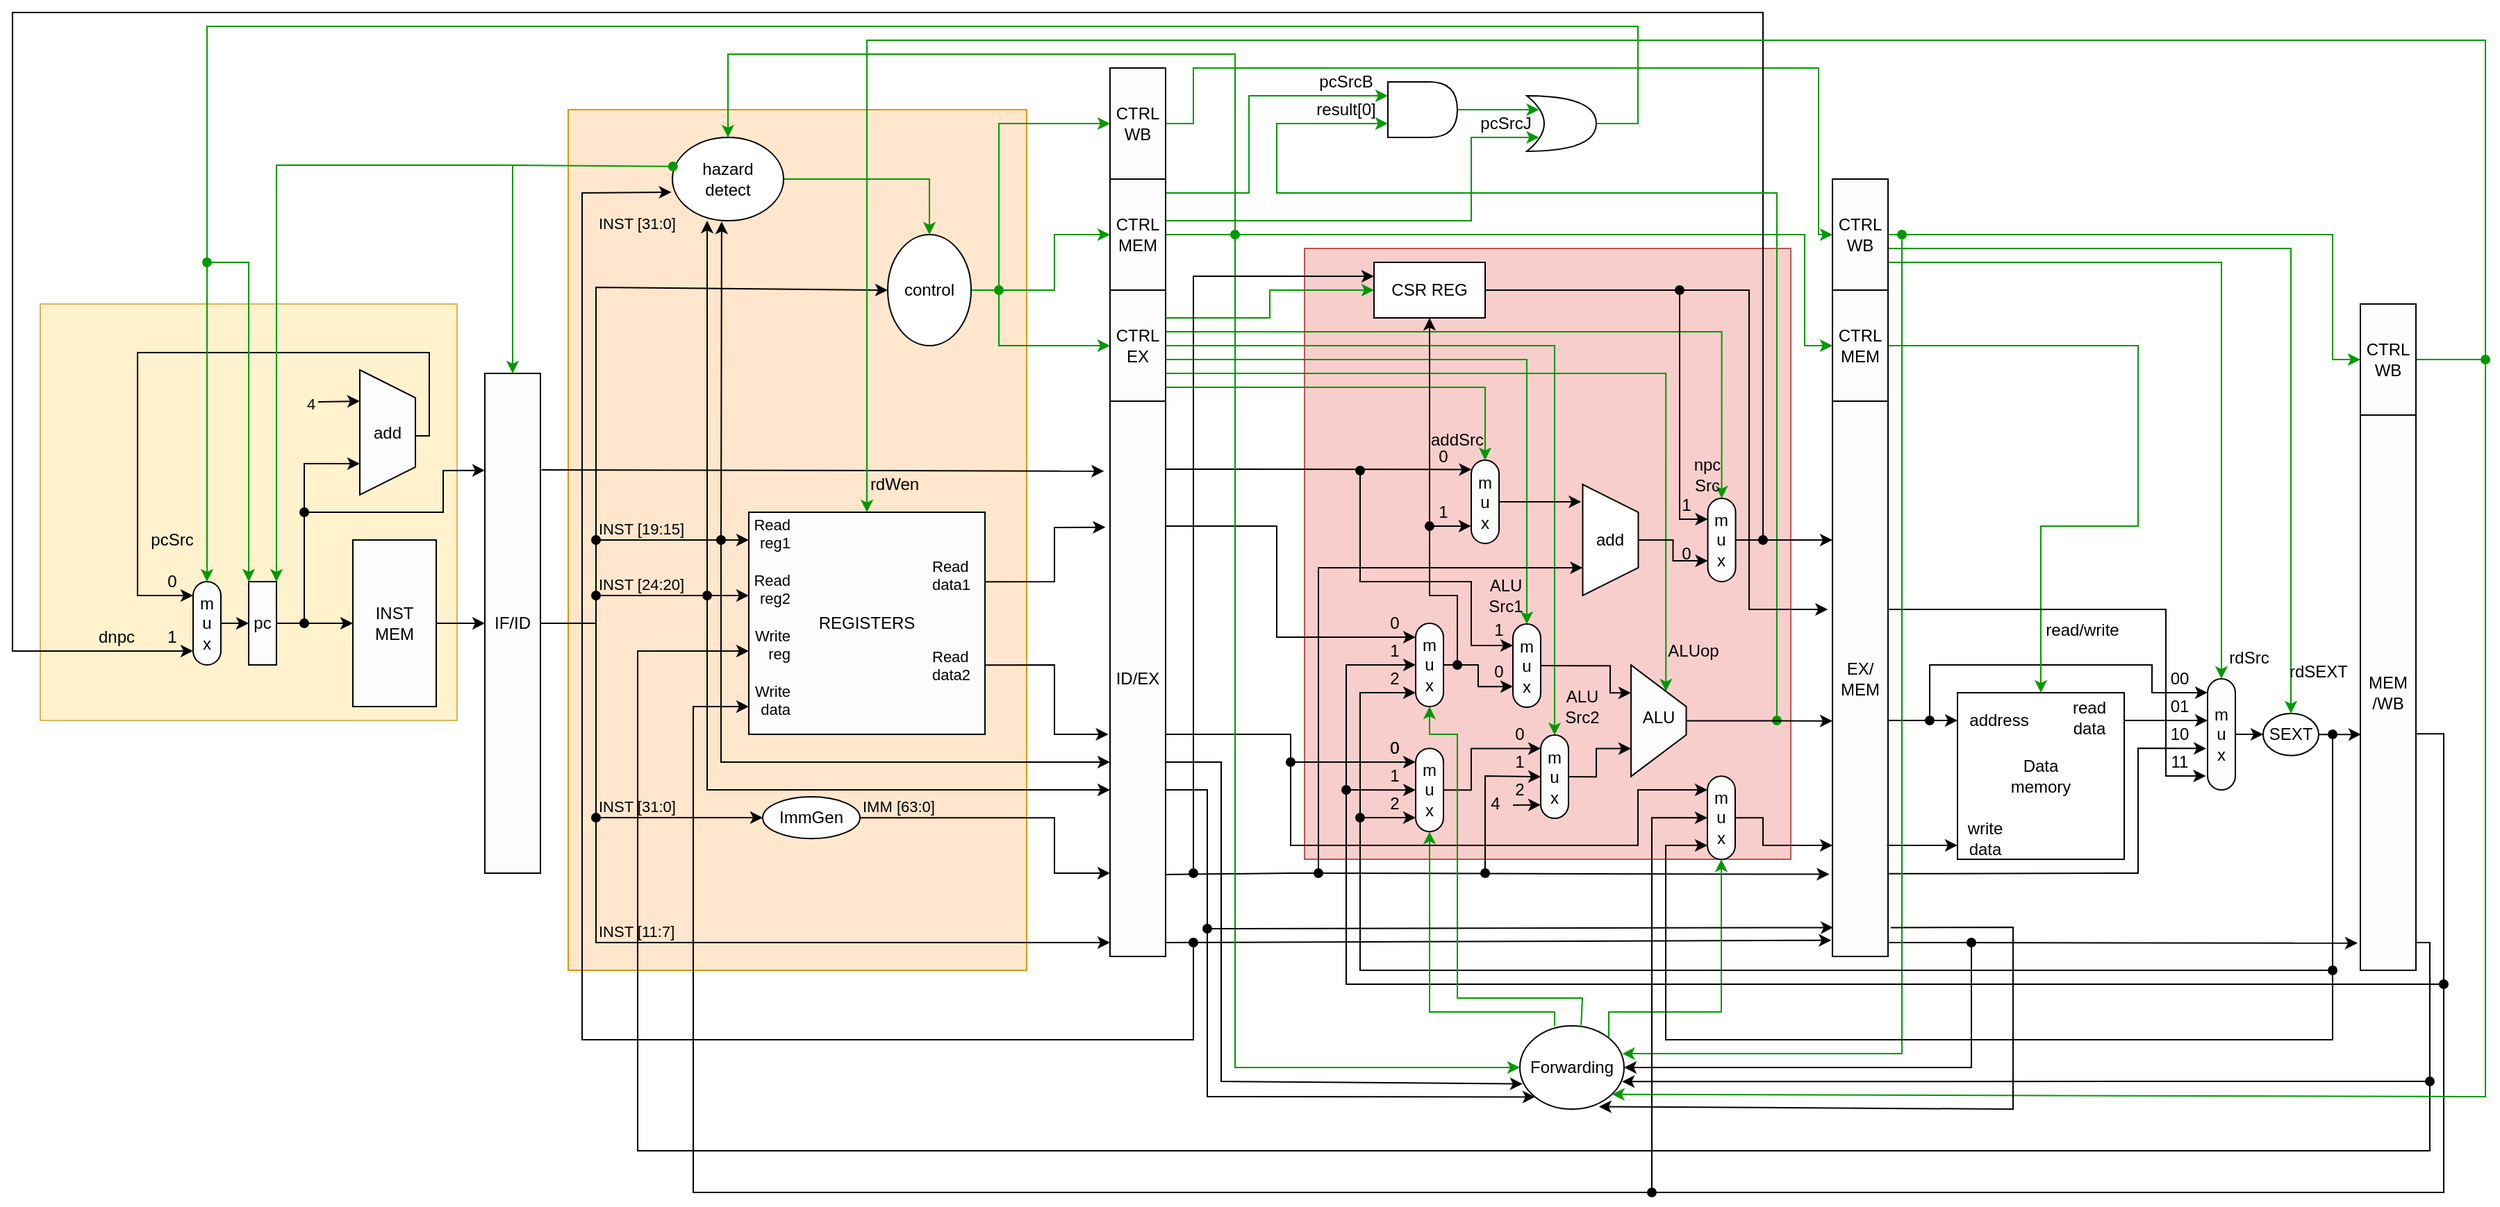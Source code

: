 <mxfile version="20.8.5" type="github">
  <diagram id="Gqjt-aGocySODWQNgcJ-" name="第 1 页">
    <mxGraphModel dx="2952" dy="892" grid="1" gridSize="10" guides="1" tooltips="1" connect="1" arrows="1" fold="1" page="1" pageScale="1" pageWidth="850" pageHeight="1100" math="0" shadow="0">
      <root>
        <mxCell id="0" />
        <mxCell id="1" parent="0" />
        <mxCell id="40hefYiHgV7QIJAYxkdW-301" value="" style="rounded=0;whiteSpace=wrap;html=1;fillColor=#f8cecc;strokeColor=#b85450;" parent="1" vertex="1">
          <mxGeometry x="800" y="310" width="350" height="440" as="geometry" />
        </mxCell>
        <mxCell id="40hefYiHgV7QIJAYxkdW-283" value="" style="rounded=0;whiteSpace=wrap;html=1;fillColor=#ffe6cc;strokeColor=#d79b00;" parent="1" vertex="1">
          <mxGeometry x="270" y="210" width="330" height="620" as="geometry" />
        </mxCell>
        <mxCell id="40hefYiHgV7QIJAYxkdW-13" value="" style="endArrow=classic;html=1;rounded=0;exitX=1.02;exitY=0.193;exitDx=0;exitDy=0;entryX=-0.109;entryY=0.126;entryDx=0;entryDy=0;entryPerimeter=0;exitPerimeter=0;jumpStyle=none;" parent="1" source="IhEL-Qv9K_QajIlyC7i--37" target="IhEL-Qv9K_QajIlyC7i--38" edge="1">
          <mxGeometry width="50" height="50" relative="1" as="geometry">
            <mxPoint x="940" y="620" as="sourcePoint" />
            <mxPoint x="990" y="570" as="targetPoint" />
          </mxGeometry>
        </mxCell>
        <mxCell id="40hefYiHgV7QIJAYxkdW-281" value="" style="rounded=0;whiteSpace=wrap;html=1;fillColor=#fff2cc;strokeColor=#d6b656;" parent="1" vertex="1">
          <mxGeometry x="-110" y="350" width="300" height="300" as="geometry" />
        </mxCell>
        <mxCell id="IhEL-Qv9K_QajIlyC7i--54" style="edgeStyle=none;rounded=0;jumpStyle=none;jumpSize=6;orthogonalLoop=1;jettySize=auto;html=1;exitX=1;exitY=0.5;exitDx=0;exitDy=0;fontColor=default;startArrow=none;startFill=0;sourcePerimeterSpacing=0;elbow=vertical;" parent="1" source="40hefYiHgV7QIJAYxkdW-65" target="IhEL-Qv9K_QajIlyC7i--27" edge="1">
          <mxGeometry relative="1" as="geometry">
            <mxPoint x="-190" y="580" as="sourcePoint" />
          </mxGeometry>
        </mxCell>
        <mxCell id="IhEL-Qv9K_QajIlyC7i--40" style="edgeStyle=none;rounded=0;jumpStyle=none;jumpSize=6;orthogonalLoop=1;jettySize=auto;html=1;exitX=1;exitY=0.5;exitDx=0;exitDy=0;entryX=0;entryY=0.5;entryDx=0;entryDy=0;fontColor=default;startArrow=none;startFill=0;sourcePerimeterSpacing=0;elbow=vertical;" parent="1" source="IhEL-Qv9K_QajIlyC7i--27" target="IhEL-Qv9K_QajIlyC7i--36" edge="1">
          <mxGeometry relative="1" as="geometry" />
        </mxCell>
        <mxCell id="IhEL-Qv9K_QajIlyC7i--27" value="pc" style="rounded=0;whiteSpace=wrap;html=1;labelBackgroundColor=none;fontColor=default;fillColor=#FCFCFC;" parent="1" vertex="1">
          <mxGeometry x="40" y="550" width="20" height="60" as="geometry" />
        </mxCell>
        <mxCell id="IhEL-Qv9K_QajIlyC7i--41" style="edgeStyle=none;rounded=0;jumpStyle=none;jumpSize=6;orthogonalLoop=1;jettySize=auto;html=1;exitX=1;exitY=0.5;exitDx=0;exitDy=0;entryX=0;entryY=0.5;entryDx=0;entryDy=0;fontColor=default;startArrow=none;startFill=0;sourcePerimeterSpacing=0;elbow=vertical;" parent="1" source="IhEL-Qv9K_QajIlyC7i--36" target="IhEL-Qv9K_QajIlyC7i--37" edge="1">
          <mxGeometry relative="1" as="geometry" />
        </mxCell>
        <mxCell id="IhEL-Qv9K_QajIlyC7i--36" value="INST MEM" style="rounded=0;whiteSpace=wrap;html=1;labelBackgroundColor=none;fontColor=default;fillColor=#FCFCFC;" parent="1" vertex="1">
          <mxGeometry x="115" y="520" width="60" height="120" as="geometry" />
        </mxCell>
        <mxCell id="IhEL-Qv9K_QajIlyC7i--37" value="IF/ID" style="rounded=0;whiteSpace=wrap;html=1;labelBackgroundColor=none;fontColor=default;fillColor=#FCFCFC;" parent="1" vertex="1">
          <mxGeometry x="210" y="400" width="40" height="360" as="geometry" />
        </mxCell>
        <mxCell id="IhEL-Qv9K_QajIlyC7i--38" value="ID/EX" style="rounded=0;whiteSpace=wrap;html=1;labelBackgroundColor=none;fontColor=default;fillColor=#FCFCFC;" parent="1" vertex="1">
          <mxGeometry x="660" y="420" width="40" height="400" as="geometry" />
        </mxCell>
        <mxCell id="IhEL-Qv9K_QajIlyC7i--42" value="" style="endArrow=classic;html=1;rounded=0;fontColor=default;sourcePerimeterSpacing=0;elbow=vertical;jumpStyle=none;jumpSize=6;entryX=0.75;entryY=1;entryDx=0;entryDy=0;startArrow=oval;startFill=1;" parent="1" target="IhEL-Qv9K_QajIlyC7i--52" edge="1">
          <mxGeometry width="50" height="50" relative="1" as="geometry">
            <mxPoint x="80" y="580" as="sourcePoint" />
            <mxPoint x="50" y="460" as="targetPoint" />
            <Array as="points">
              <mxPoint x="80" y="465" />
            </Array>
          </mxGeometry>
        </mxCell>
        <mxCell id="IhEL-Qv9K_QajIlyC7i--51" style="edgeStyle=none;rounded=0;jumpStyle=none;jumpSize=6;orthogonalLoop=1;jettySize=auto;html=1;fontColor=default;startArrow=none;startFill=0;sourcePerimeterSpacing=0;elbow=vertical;" parent="1" edge="1">
          <mxGeometry relative="1" as="geometry">
            <mxPoint y="560" as="targetPoint" />
            <mxPoint x="160" y="445" as="sourcePoint" />
            <Array as="points">
              <mxPoint x="170" y="445" />
              <mxPoint x="170" y="385" />
              <mxPoint x="-40" y="385" />
              <mxPoint x="-40" y="560" />
            </Array>
          </mxGeometry>
        </mxCell>
        <mxCell id="IhEL-Qv9K_QajIlyC7i--46" value="" style="endArrow=classic;html=1;rounded=0;fontColor=default;sourcePerimeterSpacing=0;elbow=vertical;jumpStyle=none;jumpSize=6;entryX=0.25;entryY=1;entryDx=0;entryDy=0;" parent="1" target="IhEL-Qv9K_QajIlyC7i--52" edge="1">
          <mxGeometry relative="1" as="geometry">
            <mxPoint x="90" y="420.5" as="sourcePoint" />
            <mxPoint x="120" y="412.5" as="targetPoint" />
          </mxGeometry>
        </mxCell>
        <mxCell id="IhEL-Qv9K_QajIlyC7i--48" value="4" style="edgeLabel;resizable=0;html=1;align=left;verticalAlign=bottom;labelBackgroundColor=none;sketch=0;fontColor=default;fillColor=#FCFCFC;" parent="IhEL-Qv9K_QajIlyC7i--46" connectable="0" vertex="1">
          <mxGeometry x="-1" relative="1" as="geometry">
            <mxPoint x="-10" y="10" as="offset" />
          </mxGeometry>
        </mxCell>
        <mxCell id="IhEL-Qv9K_QajIlyC7i--50" style="edgeStyle=none;rounded=0;jumpStyle=none;jumpSize=6;orthogonalLoop=1;jettySize=auto;html=1;exitX=0.5;exitY=0;exitDx=0;exitDy=0;fontColor=default;startArrow=none;startFill=0;sourcePerimeterSpacing=0;elbow=vertical;" parent="1" edge="1">
          <mxGeometry relative="1" as="geometry">
            <mxPoint x="147.5" y="437.5" as="sourcePoint" />
            <mxPoint x="147.5" y="437.5" as="targetPoint" />
          </mxGeometry>
        </mxCell>
        <mxCell id="IhEL-Qv9K_QajIlyC7i--52" value="" style="shape=trapezoid;perimeter=trapezoidPerimeter;whiteSpace=wrap;html=1;fixedSize=1;labelBackgroundColor=none;sketch=0;fontColor=default;fillColor=#FCFCFC;rotation=90;" parent="1" vertex="1">
          <mxGeometry x="95" y="422.5" width="90" height="40" as="geometry" />
        </mxCell>
        <mxCell id="IhEL-Qv9K_QajIlyC7i--56" value="REGISTERS" style="rounded=0;whiteSpace=wrap;html=1;labelBackgroundColor=none;sketch=0;fontColor=default;fillColor=#FCFCFC;" parent="1" vertex="1">
          <mxGeometry x="400" y="500" width="170" height="160" as="geometry" />
        </mxCell>
        <mxCell id="IhEL-Qv9K_QajIlyC7i--59" value="" style="endArrow=classic;html=1;rounded=0;fontColor=default;sourcePerimeterSpacing=0;elbow=vertical;jumpStyle=none;jumpSize=6;startArrow=oval;startFill=1;" parent="1" edge="1">
          <mxGeometry relative="1" as="geometry">
            <mxPoint x="290" y="520" as="sourcePoint" />
            <mxPoint x="400" y="520" as="targetPoint" />
          </mxGeometry>
        </mxCell>
        <mxCell id="IhEL-Qv9K_QajIlyC7i--61" value="INST [19:15]" style="edgeLabel;resizable=0;html=1;align=left;verticalAlign=bottom;labelBackgroundColor=none;sketch=0;fontColor=default;fillColor=#FCFCFC;" parent="IhEL-Qv9K_QajIlyC7i--59" connectable="0" vertex="1">
          <mxGeometry x="-1" relative="1" as="geometry" />
        </mxCell>
        <mxCell id="IhEL-Qv9K_QajIlyC7i--62" value="Read&lt;br&gt;reg1" style="edgeLabel;resizable=0;html=1;align=right;verticalAlign=bottom;labelBackgroundColor=none;sketch=0;fontColor=default;fillColor=#FCFCFC;" parent="IhEL-Qv9K_QajIlyC7i--59" connectable="0" vertex="1">
          <mxGeometry x="1" relative="1" as="geometry">
            <mxPoint x="30" y="10" as="offset" />
          </mxGeometry>
        </mxCell>
        <mxCell id="IhEL-Qv9K_QajIlyC7i--91" value="INST [31:0]" style="edgeLabel;resizable=0;html=1;align=left;verticalAlign=bottom;labelBackgroundColor=none;sketch=0;fontColor=default;fillColor=#FCFCFC;" parent="IhEL-Qv9K_QajIlyC7i--59" connectable="0" vertex="1">
          <mxGeometry x="-1" relative="1" as="geometry">
            <mxPoint y="-220" as="offset" />
          </mxGeometry>
        </mxCell>
        <mxCell id="40hefYiHgV7QIJAYxkdW-6" value="INST [31:0]" style="edgeLabel;resizable=0;html=1;align=left;verticalAlign=bottom;labelBackgroundColor=none;sketch=0;fontColor=default;fillColor=#FCFCFC;" parent="IhEL-Qv9K_QajIlyC7i--59" connectable="0" vertex="1">
          <mxGeometry x="-1" relative="1" as="geometry">
            <mxPoint y="200" as="offset" />
          </mxGeometry>
        </mxCell>
        <mxCell id="40hefYiHgV7QIJAYxkdW-8" value="IMM [63:0]" style="edgeLabel;resizable=0;html=1;align=left;verticalAlign=bottom;labelBackgroundColor=none;sketch=0;fontColor=default;fillColor=#FCFCFC;" parent="IhEL-Qv9K_QajIlyC7i--59" connectable="0" vertex="1">
          <mxGeometry x="-1" relative="1" as="geometry">
            <mxPoint x="190" y="200" as="offset" />
          </mxGeometry>
        </mxCell>
        <mxCell id="40hefYiHgV7QIJAYxkdW-70" value="INST [11:7]" style="edgeLabel;resizable=0;html=1;align=left;verticalAlign=bottom;labelBackgroundColor=none;sketch=0;fontColor=default;fillColor=#FCFCFC;" parent="IhEL-Qv9K_QajIlyC7i--59" connectable="0" vertex="1">
          <mxGeometry x="-1" relative="1" as="geometry">
            <mxPoint y="290" as="offset" />
          </mxGeometry>
        </mxCell>
        <mxCell id="IhEL-Qv9K_QajIlyC7i--63" value="" style="endArrow=classic;html=1;rounded=0;fontColor=default;sourcePerimeterSpacing=0;elbow=vertical;jumpStyle=none;jumpSize=6;startArrow=oval;startFill=1;" parent="1" edge="1">
          <mxGeometry relative="1" as="geometry">
            <mxPoint x="290" y="560" as="sourcePoint" />
            <mxPoint x="400" y="560" as="targetPoint" />
          </mxGeometry>
        </mxCell>
        <mxCell id="IhEL-Qv9K_QajIlyC7i--65" value="INST [24:20]" style="edgeLabel;resizable=0;html=1;align=left;verticalAlign=bottom;labelBackgroundColor=none;sketch=0;fontColor=default;fillColor=#FCFCFC;" parent="IhEL-Qv9K_QajIlyC7i--63" connectable="0" vertex="1">
          <mxGeometry x="-1" relative="1" as="geometry" />
        </mxCell>
        <mxCell id="IhEL-Qv9K_QajIlyC7i--66" value="Read&lt;br&gt;reg2" style="edgeLabel;resizable=0;html=1;align=right;verticalAlign=bottom;labelBackgroundColor=none;sketch=0;fontColor=default;fillColor=#FCFCFC;" parent="IhEL-Qv9K_QajIlyC7i--63" connectable="0" vertex="1">
          <mxGeometry x="1" relative="1" as="geometry">
            <mxPoint x="30" y="10" as="offset" />
          </mxGeometry>
        </mxCell>
        <mxCell id="40hefYiHgV7QIJAYxkdW-58" value="Write&lt;br&gt;data" style="edgeLabel;resizable=0;html=1;align=right;verticalAlign=bottom;labelBackgroundColor=none;sketch=0;fontColor=default;fillColor=#FCFCFC;" parent="IhEL-Qv9K_QajIlyC7i--63" connectable="0" vertex="1">
          <mxGeometry x="1" relative="1" as="geometry">
            <mxPoint x="30" y="90" as="offset" />
          </mxGeometry>
        </mxCell>
        <mxCell id="40hefYiHgV7QIJAYxkdW-59" value="Write&lt;br&gt;reg" style="edgeLabel;resizable=0;html=1;align=right;verticalAlign=bottom;labelBackgroundColor=none;sketch=0;fontColor=default;fillColor=#FCFCFC;" parent="IhEL-Qv9K_QajIlyC7i--63" connectable="0" vertex="1">
          <mxGeometry x="1" relative="1" as="geometry">
            <mxPoint x="30" y="50" as="offset" />
          </mxGeometry>
        </mxCell>
        <mxCell id="IhEL-Qv9K_QajIlyC7i--75" value="" style="endArrow=classic;html=1;rounded=0;fontColor=default;sourcePerimeterSpacing=0;elbow=vertical;jumpStyle=none;jumpSize=6;entryX=-0.083;entryY=0.227;entryDx=0;entryDy=0;exitX=1;exitY=0.313;exitDx=0;exitDy=0;exitPerimeter=0;entryPerimeter=0;" parent="1" target="IhEL-Qv9K_QajIlyC7i--38" edge="1" source="IhEL-Qv9K_QajIlyC7i--56">
          <mxGeometry relative="1" as="geometry">
            <mxPoint x="690" y="550" as="sourcePoint" />
            <mxPoint x="740" y="550" as="targetPoint" />
            <Array as="points">
              <mxPoint x="620" y="550" />
              <mxPoint x="620" y="511" />
            </Array>
          </mxGeometry>
        </mxCell>
        <mxCell id="IhEL-Qv9K_QajIlyC7i--77" value="Read&lt;br&gt;data1" style="edgeLabel;resizable=0;html=1;align=left;verticalAlign=bottom;labelBackgroundColor=none;sketch=0;fontColor=default;fillColor=#FCFCFC;" parent="IhEL-Qv9K_QajIlyC7i--75" connectable="0" vertex="1">
          <mxGeometry x="-1" relative="1" as="geometry">
            <mxPoint x="-40" y="10" as="offset" />
          </mxGeometry>
        </mxCell>
        <mxCell id="IhEL-Qv9K_QajIlyC7i--79" value="" style="endArrow=classic;html=1;rounded=0;fontColor=default;sourcePerimeterSpacing=0;elbow=vertical;jumpStyle=none;jumpSize=6;entryX=-0.03;entryY=0.6;entryDx=0;entryDy=0;entryPerimeter=0;exitX=1;exitY=0.688;exitDx=0;exitDy=0;exitPerimeter=0;" parent="1" target="IhEL-Qv9K_QajIlyC7i--38" edge="1" source="IhEL-Qv9K_QajIlyC7i--56">
          <mxGeometry relative="1" as="geometry">
            <mxPoint x="630" y="610" as="sourcePoint" />
            <mxPoint x="740" y="610" as="targetPoint" />
            <Array as="points">
              <mxPoint x="620" y="610" />
              <mxPoint x="620" y="660" />
            </Array>
          </mxGeometry>
        </mxCell>
        <mxCell id="IhEL-Qv9K_QajIlyC7i--81" value="Read&lt;br&gt;data2" style="edgeLabel;resizable=0;html=1;align=left;verticalAlign=bottom;labelBackgroundColor=none;sketch=0;fontColor=default;fillColor=#FCFCFC;" parent="IhEL-Qv9K_QajIlyC7i--79" connectable="0" vertex="1">
          <mxGeometry x="-1" relative="1" as="geometry">
            <mxPoint x="-40" y="15" as="offset" />
          </mxGeometry>
        </mxCell>
        <mxCell id="IhEL-Qv9K_QajIlyC7i--85" value="" style="endArrow=none;html=1;rounded=0;fontColor=default;sourcePerimeterSpacing=0;elbow=vertical;jumpStyle=none;jumpSize=6;exitX=1;exitY=0.5;exitDx=0;exitDy=0;" parent="1" source="IhEL-Qv9K_QajIlyC7i--37" edge="1">
          <mxGeometry width="50" height="50" relative="1" as="geometry">
            <mxPoint x="460" y="580" as="sourcePoint" />
            <mxPoint x="290" y="580" as="targetPoint" />
          </mxGeometry>
        </mxCell>
        <mxCell id="IhEL-Qv9K_QajIlyC7i--86" value="" style="endArrow=classic;html=1;rounded=0;fontColor=default;sourcePerimeterSpacing=0;elbow=vertical;jumpStyle=none;jumpSize=6;entryX=0;entryY=0.5;entryDx=0;entryDy=0;" parent="1" target="40hefYiHgV7QIJAYxkdW-4" edge="1">
          <mxGeometry width="50" height="50" relative="1" as="geometry">
            <mxPoint x="290" y="580" as="sourcePoint" />
            <mxPoint x="500" y="380" as="targetPoint" />
            <Array as="points">
              <mxPoint x="290" y="338" />
            </Array>
          </mxGeometry>
        </mxCell>
        <mxCell id="IhEL-Qv9K_QajIlyC7i--87" value="" style="endArrow=classic;html=1;rounded=0;fontColor=default;sourcePerimeterSpacing=0;elbow=vertical;jumpStyle=none;jumpSize=6;" parent="1" edge="1">
          <mxGeometry width="50" height="50" relative="1" as="geometry">
            <mxPoint x="290" y="580" as="sourcePoint" />
            <mxPoint x="410" y="720" as="targetPoint" />
            <Array as="points">
              <mxPoint x="290" y="720" />
            </Array>
          </mxGeometry>
        </mxCell>
        <mxCell id="40hefYiHgV7QIJAYxkdW-75" style="edgeStyle=orthogonalEdgeStyle;rounded=0;orthogonalLoop=1;jettySize=auto;html=1;exitX=1;exitY=0.5;exitDx=0;exitDy=0;entryX=0;entryY=0.5;entryDx=0;entryDy=0;strokeColor=#009900;" parent="1" source="IhEL-Qv9K_QajIlyC7i--92" target="40hefYiHgV7QIJAYxkdW-71" edge="1">
          <mxGeometry relative="1" as="geometry">
            <Array as="points">
              <mxPoint x="1160" y="300" />
              <mxPoint x="1160" y="380" />
            </Array>
          </mxGeometry>
        </mxCell>
        <mxCell id="OQWN7JxPHkOawuQ5Crrb-127" style="edgeStyle=orthogonalEdgeStyle;rounded=0;orthogonalLoop=1;jettySize=auto;html=1;exitX=1;exitY=0.5;exitDx=0;exitDy=0;entryX=0;entryY=0.25;entryDx=0;entryDy=0;strokeColor=#009900;" edge="1" parent="1" source="IhEL-Qv9K_QajIlyC7i--92" target="40hefYiHgV7QIJAYxkdW-88">
          <mxGeometry relative="1" as="geometry">
            <Array as="points">
              <mxPoint x="700" y="270" />
              <mxPoint x="760" y="270" />
              <mxPoint x="760" y="200" />
            </Array>
          </mxGeometry>
        </mxCell>
        <mxCell id="OQWN7JxPHkOawuQ5Crrb-128" style="edgeStyle=orthogonalEdgeStyle;rounded=0;orthogonalLoop=1;jettySize=auto;html=1;exitX=1;exitY=0.5;exitDx=0;exitDy=0;entryX=0.175;entryY=0.75;entryDx=0;entryDy=0;entryPerimeter=0;strokeColor=#009900;" edge="1" parent="1" source="IhEL-Qv9K_QajIlyC7i--92" target="40hefYiHgV7QIJAYxkdW-241">
          <mxGeometry relative="1" as="geometry">
            <Array as="points">
              <mxPoint x="700" y="290" />
              <mxPoint x="920" y="290" />
              <mxPoint x="920" y="230" />
            </Array>
          </mxGeometry>
        </mxCell>
        <mxCell id="IhEL-Qv9K_QajIlyC7i--92" value="CTRL&lt;br&gt;MEM" style="rounded=0;whiteSpace=wrap;html=1;labelBackgroundColor=none;sketch=0;fontColor=default;fillColor=#FCFCFC;" parent="1" vertex="1">
          <mxGeometry x="660" y="260" width="40" height="80" as="geometry" />
        </mxCell>
        <mxCell id="40hefYiHgV7QIJAYxkdW-74" style="edgeStyle=orthogonalEdgeStyle;rounded=0;orthogonalLoop=1;jettySize=auto;html=1;exitX=1;exitY=0.5;exitDx=0;exitDy=0;entryX=0;entryY=0.5;entryDx=0;entryDy=0;strokeColor=#009900;" parent="1" source="IhEL-Qv9K_QajIlyC7i--93" target="40hefYiHgV7QIJAYxkdW-72" edge="1">
          <mxGeometry relative="1" as="geometry">
            <Array as="points">
              <mxPoint x="720" y="220" />
              <mxPoint x="720" y="180" />
              <mxPoint x="1170" y="180" />
              <mxPoint x="1170" y="300" />
            </Array>
          </mxGeometry>
        </mxCell>
        <mxCell id="IhEL-Qv9K_QajIlyC7i--93" value="CTRL&lt;br&gt;WB" style="rounded=0;whiteSpace=wrap;html=1;labelBackgroundColor=none;sketch=0;fontColor=default;fillColor=#FCFCFC;" parent="1" vertex="1">
          <mxGeometry x="660" y="180" width="40" height="80" as="geometry" />
        </mxCell>
        <mxCell id="40hefYiHgV7QIJAYxkdW-96" style="edgeStyle=orthogonalEdgeStyle;rounded=0;orthogonalLoop=1;jettySize=auto;html=1;exitX=1;exitY=0.25;exitDx=0;exitDy=0;entryX=0.5;entryY=0;entryDx=0;entryDy=0;strokeColor=#009900;" parent="1" source="IhEL-Qv9K_QajIlyC7i--94" target="40hefYiHgV7QIJAYxkdW-47" edge="1">
          <mxGeometry relative="1" as="geometry">
            <Array as="points">
              <mxPoint x="700" y="410" />
              <mxPoint x="930" y="410" />
            </Array>
          </mxGeometry>
        </mxCell>
        <mxCell id="40hefYiHgV7QIJAYxkdW-97" style="edgeStyle=orthogonalEdgeStyle;rounded=0;orthogonalLoop=1;jettySize=auto;html=1;exitX=1;exitY=0.5;exitDx=0;exitDy=0;entryX=0.5;entryY=0;entryDx=0;entryDy=0;strokeColor=#009900;" parent="1" source="IhEL-Qv9K_QajIlyC7i--94" target="OQWN7JxPHkOawuQ5Crrb-37" edge="1">
          <mxGeometry relative="1" as="geometry">
            <Array as="points">
              <mxPoint x="980" y="380" />
            </Array>
          </mxGeometry>
        </mxCell>
        <mxCell id="40hefYiHgV7QIJAYxkdW-98" style="edgeStyle=orthogonalEdgeStyle;rounded=0;orthogonalLoop=1;jettySize=auto;html=1;exitX=1;exitY=0.75;exitDx=0;exitDy=0;entryX=0;entryY=0.25;entryDx=0;entryDy=0;strokeColor=#009900;" parent="1" source="IhEL-Qv9K_QajIlyC7i--94" target="40hefYiHgV7QIJAYxkdW-11" edge="1">
          <mxGeometry relative="1" as="geometry">
            <Array as="points">
              <mxPoint x="1060" y="400" />
            </Array>
            <mxPoint x="1050" y="610" as="targetPoint" />
          </mxGeometry>
        </mxCell>
        <mxCell id="40hefYiHgV7QIJAYxkdW-230" style="edgeStyle=orthogonalEdgeStyle;rounded=0;orthogonalLoop=1;jettySize=auto;html=1;exitX=1;exitY=0.25;exitDx=0;exitDy=0;entryX=0.5;entryY=0;entryDx=0;entryDy=0;startArrow=none;startFill=0;strokeColor=#009900;" parent="1" source="IhEL-Qv9K_QajIlyC7i--94" target="OQWN7JxPHkOawuQ5Crrb-36" edge="1">
          <mxGeometry relative="1" as="geometry">
            <Array as="points">
              <mxPoint x="700" y="390" />
              <mxPoint x="960" y="390" />
            </Array>
          </mxGeometry>
        </mxCell>
        <mxCell id="OQWN7JxPHkOawuQ5Crrb-25" style="edgeStyle=orthogonalEdgeStyle;rounded=0;orthogonalLoop=1;jettySize=auto;html=1;exitX=1;exitY=0.25;exitDx=0;exitDy=0;entryX=0.5;entryY=0;entryDx=0;entryDy=0;strokeColor=#009900;" edge="1" parent="1" source="IhEL-Qv9K_QajIlyC7i--94" target="OQWN7JxPHkOawuQ5Crrb-19">
          <mxGeometry relative="1" as="geometry">
            <Array as="points">
              <mxPoint x="700" y="370" />
              <mxPoint x="1100" y="370" />
            </Array>
          </mxGeometry>
        </mxCell>
        <mxCell id="OQWN7JxPHkOawuQ5Crrb-114" style="edgeStyle=orthogonalEdgeStyle;rounded=0;orthogonalLoop=1;jettySize=auto;html=1;exitX=1;exitY=0.25;exitDx=0;exitDy=0;entryX=0;entryY=0.5;entryDx=0;entryDy=0;strokeColor=#009900;" edge="1" parent="1" source="IhEL-Qv9K_QajIlyC7i--94" target="OQWN7JxPHkOawuQ5Crrb-113">
          <mxGeometry relative="1" as="geometry" />
        </mxCell>
        <mxCell id="IhEL-Qv9K_QajIlyC7i--94" value="CTRL&lt;br&gt;EX" style="rounded=0;whiteSpace=wrap;html=1;labelBackgroundColor=none;sketch=0;fontColor=default;fillColor=#FCFCFC;" parent="1" vertex="1">
          <mxGeometry x="660" y="340" width="40" height="80" as="geometry" />
        </mxCell>
        <mxCell id="40hefYiHgV7QIJAYxkdW-1" value="add" style="text;strokeColor=none;align=center;fillColor=none;html=1;verticalAlign=middle;whiteSpace=wrap;rounded=0;" parent="1" vertex="1">
          <mxGeometry x="110" y="427.5" width="60" height="30" as="geometry" />
        </mxCell>
        <mxCell id="40hefYiHgV7QIJAYxkdW-2" value="" style="endArrow=classic;html=1;rounded=0;entryX=0;entryY=0.194;entryDx=0;entryDy=0;entryPerimeter=0;startArrow=oval;startFill=1;" parent="1" target="IhEL-Qv9K_QajIlyC7i--37" edge="1">
          <mxGeometry width="50" height="50" relative="1" as="geometry">
            <mxPoint x="80" y="500" as="sourcePoint" />
            <mxPoint x="190" y="460" as="targetPoint" />
            <Array as="points">
              <mxPoint x="180" y="500" />
              <mxPoint x="180" y="470" />
            </Array>
          </mxGeometry>
        </mxCell>
        <mxCell id="40hefYiHgV7QIJAYxkdW-81" style="edgeStyle=orthogonalEdgeStyle;rounded=0;orthogonalLoop=1;jettySize=auto;html=1;entryX=0;entryY=0.5;entryDx=0;entryDy=0;startArrow=oval;startFill=1;strokeColor=#009900;" parent="1" target="IhEL-Qv9K_QajIlyC7i--92" edge="1">
          <mxGeometry relative="1" as="geometry">
            <mxPoint x="580" y="340" as="sourcePoint" />
            <Array as="points">
              <mxPoint x="620" y="340" />
              <mxPoint x="620" y="300" />
            </Array>
          </mxGeometry>
        </mxCell>
        <mxCell id="OQWN7JxPHkOawuQ5Crrb-59" style="edgeStyle=orthogonalEdgeStyle;rounded=0;orthogonalLoop=1;jettySize=auto;html=1;exitX=1;exitY=0.5;exitDx=0;exitDy=0;entryX=0;entryY=0.5;entryDx=0;entryDy=0;strokeColor=#009900;" edge="1" parent="1" source="40hefYiHgV7QIJAYxkdW-4" target="IhEL-Qv9K_QajIlyC7i--93">
          <mxGeometry relative="1" as="geometry">
            <Array as="points">
              <mxPoint x="580" y="340" />
              <mxPoint x="580" y="220" />
            </Array>
          </mxGeometry>
        </mxCell>
        <mxCell id="OQWN7JxPHkOawuQ5Crrb-60" style="edgeStyle=orthogonalEdgeStyle;rounded=0;orthogonalLoop=1;jettySize=auto;html=1;exitX=1;exitY=0.5;exitDx=0;exitDy=0;entryX=0;entryY=0.5;entryDx=0;entryDy=0;strokeColor=#009900;" edge="1" parent="1" source="40hefYiHgV7QIJAYxkdW-4" target="IhEL-Qv9K_QajIlyC7i--94">
          <mxGeometry relative="1" as="geometry">
            <Array as="points">
              <mxPoint x="580" y="340" />
              <mxPoint x="580" y="380" />
            </Array>
          </mxGeometry>
        </mxCell>
        <mxCell id="40hefYiHgV7QIJAYxkdW-4" value="control" style="ellipse;whiteSpace=wrap;html=1;" parent="1" vertex="1">
          <mxGeometry x="500" y="300" width="60" height="80" as="geometry" />
        </mxCell>
        <mxCell id="40hefYiHgV7QIJAYxkdW-78" style="edgeStyle=orthogonalEdgeStyle;rounded=0;orthogonalLoop=1;jettySize=auto;html=1;exitX=1;exitY=0.5;exitDx=0;exitDy=0;" parent="1" source="40hefYiHgV7QIJAYxkdW-5" edge="1">
          <mxGeometry relative="1" as="geometry">
            <mxPoint x="660" y="760" as="targetPoint" />
            <Array as="points">
              <mxPoint x="620" y="720" />
              <mxPoint x="620" y="760" />
            </Array>
          </mxGeometry>
        </mxCell>
        <mxCell id="40hefYiHgV7QIJAYxkdW-5" value="ImmGen" style="ellipse;whiteSpace=wrap;html=1;" parent="1" vertex="1">
          <mxGeometry x="410" y="705.06" width="70" height="30.04" as="geometry" />
        </mxCell>
        <mxCell id="40hefYiHgV7QIJAYxkdW-14" value="" style="endArrow=classic;html=1;rounded=0;entryX=0.012;entryY=0.112;entryDx=0;entryDy=0;entryPerimeter=0;" parent="1" target="40hefYiHgV7QIJAYxkdW-47" edge="1">
          <mxGeometry width="50" height="50" relative="1" as="geometry">
            <mxPoint x="700" y="469" as="sourcePoint" />
            <mxPoint x="840" y="470" as="targetPoint" />
            <Array as="points" />
          </mxGeometry>
        </mxCell>
        <mxCell id="40hefYiHgV7QIJAYxkdW-23" style="edgeStyle=orthogonalEdgeStyle;rounded=0;orthogonalLoop=1;jettySize=auto;html=1;exitX=1;exitY=0.5;exitDx=0;exitDy=0;entryX=0.156;entryY=1.026;entryDx=0;entryDy=0;entryPerimeter=0;" parent="1" source="40hefYiHgV7QIJAYxkdW-47" target="40hefYiHgV7QIJAYxkdW-66" edge="1">
          <mxGeometry relative="1" as="geometry">
            <mxPoint x="890" y="530" as="targetPoint" />
            <mxPoint x="860" y="457.5" as="sourcePoint" />
          </mxGeometry>
        </mxCell>
        <mxCell id="40hefYiHgV7QIJAYxkdW-17" value="" style="endArrow=classic;html=1;rounded=0;fontColor=default;sourcePerimeterSpacing=0;elbow=vertical;jumpStyle=none;jumpSize=6;" parent="1" edge="1">
          <mxGeometry relative="1" as="geometry">
            <mxPoint x="700" y="510" as="sourcePoint" />
            <mxPoint x="880" y="590" as="targetPoint" />
            <Array as="points">
              <mxPoint x="780" y="510" />
              <mxPoint x="780" y="590" />
            </Array>
          </mxGeometry>
        </mxCell>
        <mxCell id="40hefYiHgV7QIJAYxkdW-25" value="" style="endArrow=classic;html=1;rounded=0;entryX=0;entryY=0.165;entryDx=0;entryDy=0;entryPerimeter=0;exitX=1.003;exitY=0.6;exitDx=0;exitDy=0;exitPerimeter=0;" parent="1" target="40hefYiHgV7QIJAYxkdW-48" edge="1" source="IhEL-Qv9K_QajIlyC7i--38">
          <mxGeometry width="50" height="50" relative="1" as="geometry">
            <mxPoint x="780" y="680" as="sourcePoint" />
            <mxPoint x="830" y="650" as="targetPoint" />
            <Array as="points">
              <mxPoint x="790" y="660" />
              <mxPoint x="790" y="680" />
            </Array>
          </mxGeometry>
        </mxCell>
        <mxCell id="40hefYiHgV7QIJAYxkdW-26" value="" style="endArrow=classic;html=1;rounded=0;entryX=0;entryY=0.5;entryDx=0;entryDy=0;startArrow=oval;startFill=1;" parent="1" target="40hefYiHgV7QIJAYxkdW-48" edge="1">
          <mxGeometry width="50" height="50" relative="1" as="geometry">
            <mxPoint x="830" y="700" as="sourcePoint" />
            <mxPoint x="880" y="650" as="targetPoint" />
            <Array as="points" />
          </mxGeometry>
        </mxCell>
        <mxCell id="40hefYiHgV7QIJAYxkdW-30" value="EX/&lt;br&gt;MEM" style="rounded=0;whiteSpace=wrap;html=1;labelBackgroundColor=none;fontColor=default;fillColor=#FCFCFC;" parent="1" vertex="1">
          <mxGeometry x="1180" y="420" width="40" height="400" as="geometry" />
        </mxCell>
        <mxCell id="40hefYiHgV7QIJAYxkdW-35" value="" style="endArrow=classic;html=1;rounded=0;exitX=1;exitY=0.722;exitDx=0;exitDy=0;exitPerimeter=0;" parent="1" edge="1">
          <mxGeometry width="50" height="50" relative="1" as="geometry">
            <mxPoint x="1220" y="649.96" as="sourcePoint" />
            <mxPoint x="1270" y="650.04" as="targetPoint" />
          </mxGeometry>
        </mxCell>
        <mxCell id="40hefYiHgV7QIJAYxkdW-39" value="" style="endArrow=classic;html=1;rounded=0;exitX=0.982;exitY=0.8;exitDx=0;exitDy=0;exitPerimeter=0;entryX=0.167;entryY=0.665;entryDx=0;entryDy=0;entryPerimeter=0;" parent="1" source="40hefYiHgV7QIJAYxkdW-30" target="40hefYiHgV7QIJAYxkdW-40" edge="1">
          <mxGeometry width="50" height="50" relative="1" as="geometry">
            <mxPoint x="1220" y="729.88" as="sourcePoint" />
            <mxPoint x="1270" y="730.04" as="targetPoint" />
          </mxGeometry>
        </mxCell>
        <mxCell id="40hefYiHgV7QIJAYxkdW-43" value="" style="endArrow=classic;html=1;rounded=0;entryX=0;entryY=0.375;entryDx=0;entryDy=0;entryPerimeter=0;" parent="1" edge="1" target="40hefYiHgV7QIJAYxkdW-46">
          <mxGeometry width="50" height="50" relative="1" as="geometry">
            <mxPoint x="1390" y="650.04" as="sourcePoint" />
            <mxPoint x="1430" y="649.96" as="targetPoint" />
          </mxGeometry>
        </mxCell>
        <mxCell id="40hefYiHgV7QIJAYxkdW-44" value="" style="endArrow=classic;html=1;rounded=0;entryX=0;entryY=0.124;entryDx=0;entryDy=0;entryPerimeter=0;startArrow=oval;startFill=1;" parent="1" edge="1" target="40hefYiHgV7QIJAYxkdW-46">
          <mxGeometry width="50" height="50" relative="1" as="geometry">
            <mxPoint x="1250" y="650" as="sourcePoint" />
            <mxPoint x="1440" y="610" as="targetPoint" />
            <Array as="points">
              <mxPoint x="1250" y="610" />
              <mxPoint x="1410" y="610" />
              <mxPoint x="1410" y="630" />
            </Array>
          </mxGeometry>
        </mxCell>
        <mxCell id="40hefYiHgV7QIJAYxkdW-53" style="edgeStyle=orthogonalEdgeStyle;rounded=0;orthogonalLoop=1;jettySize=auto;html=1;exitX=0.993;exitY=0.574;exitDx=0;exitDy=0;exitPerimeter=0;" parent="1" source="OQWN7JxPHkOawuQ5Crrb-62" edge="1">
          <mxGeometry relative="1" as="geometry">
            <mxPoint x="400" y="640" as="targetPoint" />
            <Array as="points">
              <mxPoint x="1620" y="660" />
              <mxPoint x="1620" y="990" />
              <mxPoint x="360" y="990" />
              <mxPoint x="360" y="640" />
            </Array>
          </mxGeometry>
        </mxCell>
        <mxCell id="40hefYiHgV7QIJAYxkdW-251" style="edgeStyle=orthogonalEdgeStyle;rounded=0;orthogonalLoop=1;jettySize=auto;html=1;exitX=1;exitY=0.5;exitDx=0;exitDy=0;entryX=0;entryY=0.5;entryDx=0;entryDy=0;startArrow=none;startFill=0;" parent="1" source="40hefYiHgV7QIJAYxkdW-46" target="40hefYiHgV7QIJAYxkdW-250" edge="1">
          <mxGeometry relative="1" as="geometry" />
        </mxCell>
        <mxCell id="40hefYiHgV7QIJAYxkdW-46" value="m&lt;br&gt;u&lt;br&gt;x" style="rounded=1;whiteSpace=wrap;html=1;labelBackgroundColor=none;fontColor=default;fillColor=#FCFCFC;arcSize=50;rotation=0;verticalAlign=middle;" parent="1" vertex="1">
          <mxGeometry x="1450" y="620.04" width="20" height="80" as="geometry" />
        </mxCell>
        <mxCell id="40hefYiHgV7QIJAYxkdW-47" value="m&lt;br&gt;u&lt;br&gt;x" style="rounded=1;whiteSpace=wrap;html=1;labelBackgroundColor=none;fontColor=default;fillColor=#FCFCFC;arcSize=50;rotation=0;verticalAlign=middle;" parent="1" vertex="1">
          <mxGeometry x="920" y="462.5" width="20" height="60" as="geometry" />
        </mxCell>
        <mxCell id="OQWN7JxPHkOawuQ5Crrb-105" style="edgeStyle=orthogonalEdgeStyle;rounded=0;orthogonalLoop=1;jettySize=auto;html=1;exitX=1;exitY=0.5;exitDx=0;exitDy=0;entryX=0.002;entryY=0.161;entryDx=0;entryDy=0;entryPerimeter=0;" edge="1" parent="1" source="40hefYiHgV7QIJAYxkdW-48" target="OQWN7JxPHkOawuQ5Crrb-37">
          <mxGeometry relative="1" as="geometry">
            <Array as="points">
              <mxPoint x="920" y="700" />
              <mxPoint x="920" y="670" />
            </Array>
          </mxGeometry>
        </mxCell>
        <mxCell id="40hefYiHgV7QIJAYxkdW-48" value="m&lt;br&gt;u&lt;br&gt;x" style="rounded=1;whiteSpace=wrap;html=1;labelBackgroundColor=none;fontColor=default;fillColor=#FCFCFC;arcSize=50;rotation=0;verticalAlign=middle;" parent="1" vertex="1">
          <mxGeometry x="880" y="670.08" width="20" height="60" as="geometry" />
        </mxCell>
        <mxCell id="40hefYiHgV7QIJAYxkdW-54" value="" style="endArrow=classic;html=1;rounded=0;startArrow=oval;startFill=1;" parent="1" edge="1">
          <mxGeometry width="50" height="50" relative="1" as="geometry">
            <mxPoint x="290" y="720" as="sourcePoint" />
            <mxPoint x="660" y="810" as="targetPoint" />
            <Array as="points">
              <mxPoint x="290" y="810" />
            </Array>
          </mxGeometry>
        </mxCell>
        <mxCell id="40hefYiHgV7QIJAYxkdW-55" value="" style="endArrow=classic;html=1;rounded=0;exitX=1;exitY=0.975;exitDx=0;exitDy=0;exitPerimeter=0;entryX=-0.021;entryY=0.971;entryDx=0;entryDy=0;entryPerimeter=0;" parent="1" source="IhEL-Qv9K_QajIlyC7i--38" edge="1" target="40hefYiHgV7QIJAYxkdW-30">
          <mxGeometry width="50" height="50" relative="1" as="geometry">
            <mxPoint x="790" y="770" as="sourcePoint" />
            <mxPoint x="1180" y="770" as="targetPoint" />
          </mxGeometry>
        </mxCell>
        <mxCell id="40hefYiHgV7QIJAYxkdW-56" value="" style="endArrow=classic;html=1;rounded=0;exitX=1.002;exitY=0.975;exitDx=0;exitDy=0;exitPerimeter=0;entryX=-0.05;entryY=0.951;entryDx=0;entryDy=0;entryPerimeter=0;" parent="1" source="40hefYiHgV7QIJAYxkdW-30" edge="1" target="OQWN7JxPHkOawuQ5Crrb-62">
          <mxGeometry width="50" height="50" relative="1" as="geometry">
            <mxPoint x="1220" y="810" as="sourcePoint" />
            <mxPoint x="1430" y="810" as="targetPoint" />
          </mxGeometry>
        </mxCell>
        <mxCell id="40hefYiHgV7QIJAYxkdW-57" value="" style="group" parent="1" vertex="1" connectable="0">
          <mxGeometry x="1260" y="630.04" width="130" height="120" as="geometry" />
        </mxCell>
        <mxCell id="40hefYiHgV7QIJAYxkdW-33" value="Data&lt;br&gt;memory" style="rounded=0;whiteSpace=wrap;html=1;" parent="40hefYiHgV7QIJAYxkdW-57" vertex="1">
          <mxGeometry x="10" width="120" height="120" as="geometry" />
        </mxCell>
        <mxCell id="40hefYiHgV7QIJAYxkdW-37" value="address" style="text;strokeColor=none;align=center;fillColor=none;html=1;verticalAlign=middle;whiteSpace=wrap;rounded=0;" parent="40hefYiHgV7QIJAYxkdW-57" vertex="1">
          <mxGeometry x="10" y="5.04" width="60" height="30" as="geometry" />
        </mxCell>
        <mxCell id="40hefYiHgV7QIJAYxkdW-40" value="write&lt;br&gt;data" style="text;strokeColor=none;align=center;fillColor=none;html=1;verticalAlign=middle;whiteSpace=wrap;rounded=0;" parent="40hefYiHgV7QIJAYxkdW-57" vertex="1">
          <mxGeometry y="90" width="60" height="30" as="geometry" />
        </mxCell>
        <mxCell id="40hefYiHgV7QIJAYxkdW-42" value="read&lt;br&gt;data" style="text;strokeColor=none;align=center;fillColor=none;html=1;verticalAlign=middle;whiteSpace=wrap;rounded=0;" parent="40hefYiHgV7QIJAYxkdW-57" vertex="1">
          <mxGeometry x="80" y="5.04" width="50" height="24.96" as="geometry" />
        </mxCell>
        <mxCell id="40hefYiHgV7QIJAYxkdW-60" value="" style="endArrow=classic;html=1;rounded=0;exitX=0.994;exitY=0.95;exitDx=0;exitDy=0;exitPerimeter=0;" parent="1" source="OQWN7JxPHkOawuQ5Crrb-62" edge="1">
          <mxGeometry width="50" height="50" relative="1" as="geometry">
            <mxPoint x="1471.32" y="808.8" as="sourcePoint" />
            <mxPoint x="400" y="600" as="targetPoint" />
            <Array as="points">
              <mxPoint x="1610" y="810" />
              <mxPoint x="1610" y="960" />
              <mxPoint x="320" y="960" />
              <mxPoint x="320" y="600" />
            </Array>
          </mxGeometry>
        </mxCell>
        <mxCell id="40hefYiHgV7QIJAYxkdW-64" value="" style="endArrow=classic;html=1;rounded=0;entryX=0;entryY=0.833;entryDx=0;entryDy=0;entryPerimeter=0;startArrow=oval;startFill=1;" parent="1" target="40hefYiHgV7QIJAYxkdW-65" edge="1">
          <mxGeometry width="50" height="50" relative="1" as="geometry">
            <mxPoint x="1130" y="520" as="sourcePoint" />
            <mxPoint x="-90" y="600" as="targetPoint" />
            <Array as="points">
              <mxPoint x="1130" y="430" />
              <mxPoint x="1130" y="140" />
              <mxPoint x="-130" y="140" />
              <mxPoint x="-130" y="600" />
            </Array>
          </mxGeometry>
        </mxCell>
        <mxCell id="40hefYiHgV7QIJAYxkdW-65" value="m&lt;br&gt;u&lt;br&gt;x" style="rounded=1;whiteSpace=wrap;html=1;labelBackgroundColor=none;fontColor=default;fillColor=#FCFCFC;arcSize=50;rotation=0;verticalAlign=middle;" parent="1" vertex="1">
          <mxGeometry y="550" width="20" height="60" as="geometry" />
        </mxCell>
        <mxCell id="40hefYiHgV7QIJAYxkdW-93" style="edgeStyle=orthogonalEdgeStyle;rounded=0;orthogonalLoop=1;jettySize=auto;html=1;entryX=0.5;entryY=0;entryDx=0;entryDy=0;exitX=1;exitY=0.5;exitDx=0;exitDy=0;strokeColor=#009900;" parent="1" source="40hefYiHgV7QIJAYxkdW-71" target="40hefYiHgV7QIJAYxkdW-33" edge="1">
          <mxGeometry relative="1" as="geometry">
            <mxPoint x="1230" y="390" as="sourcePoint" />
            <Array as="points">
              <mxPoint x="1400" y="380" />
              <mxPoint x="1400" y="510" />
              <mxPoint x="1330" y="510" />
            </Array>
          </mxGeometry>
        </mxCell>
        <mxCell id="OQWN7JxPHkOawuQ5Crrb-70" style="edgeStyle=orthogonalEdgeStyle;rounded=0;orthogonalLoop=1;jettySize=auto;html=1;exitX=1;exitY=0.25;exitDx=0;exitDy=0;strokeColor=#009900;" edge="1" parent="1" source="40hefYiHgV7QIJAYxkdW-71">
          <mxGeometry relative="1" as="geometry">
            <mxPoint x="1460" y="620.0" as="targetPoint" />
            <Array as="points">
              <mxPoint x="1220" y="320" />
              <mxPoint x="1460" y="320" />
            </Array>
          </mxGeometry>
        </mxCell>
        <mxCell id="OQWN7JxPHkOawuQ5Crrb-71" style="edgeStyle=orthogonalEdgeStyle;rounded=0;orthogonalLoop=1;jettySize=auto;html=1;exitX=1;exitY=0.25;exitDx=0;exitDy=0;entryX=0.5;entryY=0;entryDx=0;entryDy=0;strokeColor=#009900;" edge="1" parent="1" source="40hefYiHgV7QIJAYxkdW-71" target="40hefYiHgV7QIJAYxkdW-250">
          <mxGeometry relative="1" as="geometry">
            <Array as="points">
              <mxPoint x="1220" y="310" />
              <mxPoint x="1510" y="310" />
            </Array>
          </mxGeometry>
        </mxCell>
        <mxCell id="40hefYiHgV7QIJAYxkdW-71" value="CTRL&lt;br&gt;MEM" style="rounded=0;whiteSpace=wrap;html=1;labelBackgroundColor=none;sketch=0;fontColor=default;fillColor=#FCFCFC;" parent="1" vertex="1">
          <mxGeometry x="1180" y="340" width="40" height="80" as="geometry" />
        </mxCell>
        <mxCell id="OQWN7JxPHkOawuQ5Crrb-73" style="edgeStyle=orthogonalEdgeStyle;rounded=0;orthogonalLoop=1;jettySize=auto;html=1;exitX=1;exitY=0.5;exitDx=0;exitDy=0;entryX=0;entryY=0.5;entryDx=0;entryDy=0;strokeColor=#009900;" edge="1" parent="1" source="40hefYiHgV7QIJAYxkdW-72" target="OQWN7JxPHkOawuQ5Crrb-63">
          <mxGeometry relative="1" as="geometry">
            <Array as="points">
              <mxPoint x="1540" y="300" />
              <mxPoint x="1540" y="390" />
            </Array>
          </mxGeometry>
        </mxCell>
        <mxCell id="40hefYiHgV7QIJAYxkdW-72" value="CTRL&lt;br&gt;WB" style="rounded=0;whiteSpace=wrap;html=1;labelBackgroundColor=none;sketch=0;fontColor=default;fillColor=#FCFCFC;" parent="1" vertex="1">
          <mxGeometry x="1180" y="260" width="40" height="80" as="geometry" />
        </mxCell>
        <mxCell id="40hefYiHgV7QIJAYxkdW-95" style="edgeStyle=orthogonalEdgeStyle;rounded=0;orthogonalLoop=1;jettySize=auto;html=1;entryX=0.5;entryY=0;entryDx=0;entryDy=0;strokeColor=#009900;startArrow=oval;startFill=1;" parent="1" target="IhEL-Qv9K_QajIlyC7i--56" edge="1">
          <mxGeometry relative="1" as="geometry">
            <Array as="points">
              <mxPoint x="1650" y="390" />
              <mxPoint x="1650" y="160" />
              <mxPoint x="485" y="160" />
            </Array>
            <mxPoint x="1650" y="390" as="sourcePoint" />
          </mxGeometry>
        </mxCell>
        <mxCell id="40hefYiHgV7QIJAYxkdW-84" value="" style="endArrow=classic;html=1;rounded=0;entryX=0;entryY=0.75;entryDx=0;entryDy=0;strokeColor=#009900;startArrow=oval;startFill=1;" parent="1" target="40hefYiHgV7QIJAYxkdW-88" edge="1">
          <mxGeometry width="50" height="50" relative="1" as="geometry">
            <mxPoint x="1140" y="650" as="sourcePoint" />
            <mxPoint x="1310" y="460" as="targetPoint" />
            <Array as="points">
              <mxPoint x="1140" y="270" />
              <mxPoint x="780" y="270" />
              <mxPoint x="780" y="220" />
            </Array>
          </mxGeometry>
        </mxCell>
        <mxCell id="40hefYiHgV7QIJAYxkdW-92" style="edgeStyle=orthogonalEdgeStyle;rounded=0;orthogonalLoop=1;jettySize=auto;html=1;exitX=1;exitY=0.5;exitDx=0;exitDy=0;exitPerimeter=0;strokeColor=#009900;" parent="1" source="40hefYiHgV7QIJAYxkdW-241" edge="1">
          <mxGeometry relative="1" as="geometry">
            <mxPoint x="10" y="550" as="targetPoint" />
            <Array as="points">
              <mxPoint x="1040" y="220" />
              <mxPoint x="1040" y="150" />
              <mxPoint x="10" y="150" />
            </Array>
          </mxGeometry>
        </mxCell>
        <mxCell id="40hefYiHgV7QIJAYxkdW-242" style="edgeStyle=orthogonalEdgeStyle;rounded=0;orthogonalLoop=1;jettySize=auto;html=1;exitX=1;exitY=0.5;exitDx=0;exitDy=0;startArrow=none;startFill=0;entryX=0.175;entryY=0.25;entryDx=0;entryDy=0;entryPerimeter=0;strokeColor=#009900;" parent="1" source="40hefYiHgV7QIJAYxkdW-88" target="40hefYiHgV7QIJAYxkdW-241" edge="1">
          <mxGeometry relative="1" as="geometry">
            <mxPoint x="1330" y="460" as="targetPoint" />
            <Array as="points">
              <mxPoint x="969" y="210" />
            </Array>
          </mxGeometry>
        </mxCell>
        <mxCell id="40hefYiHgV7QIJAYxkdW-88" value="" style="shape=delay;whiteSpace=wrap;html=1;" parent="1" vertex="1">
          <mxGeometry x="860.0" y="190" width="50" height="40" as="geometry" />
        </mxCell>
        <mxCell id="40hefYiHgV7QIJAYxkdW-182" value="" style="endArrow=classic;html=1;rounded=0;entryX=-0.057;entryY=0.852;entryDx=0;entryDy=0;entryPerimeter=0;" parent="1" target="40hefYiHgV7QIJAYxkdW-30" edge="1">
          <mxGeometry width="50" height="50" relative="1" as="geometry">
            <mxPoint x="700" y="761" as="sourcePoint" />
            <mxPoint x="970" y="760" as="targetPoint" />
            <Array as="points">
              <mxPoint x="790" y="760" />
            </Array>
          </mxGeometry>
        </mxCell>
        <mxCell id="40hefYiHgV7QIJAYxkdW-183" value="" style="endArrow=classic;html=1;rounded=0;entryX=-0.046;entryY=0.627;entryDx=0;entryDy=0;exitX=1.01;exitY=0.851;exitDx=0;exitDy=0;exitPerimeter=0;entryPerimeter=0;" parent="1" source="40hefYiHgV7QIJAYxkdW-30" target="40hefYiHgV7QIJAYxkdW-46" edge="1">
          <mxGeometry width="50" height="50" relative="1" as="geometry">
            <mxPoint x="1240" y="760" as="sourcePoint" />
            <mxPoint x="1427.88" y="760.8" as="targetPoint" />
            <Array as="points">
              <mxPoint x="1400" y="760" />
              <mxPoint x="1400" y="670" />
            </Array>
          </mxGeometry>
        </mxCell>
        <mxCell id="40hefYiHgV7QIJAYxkdW-186" value="00" style="text;strokeColor=none;align=center;fillColor=none;html=1;verticalAlign=middle;whiteSpace=wrap;rounded=0;" parent="1" vertex="1">
          <mxGeometry x="1420" y="615.08" width="20" height="10" as="geometry" />
        </mxCell>
        <mxCell id="40hefYiHgV7QIJAYxkdW-191" value="01" style="text;strokeColor=none;align=center;fillColor=none;html=1;verticalAlign=middle;whiteSpace=wrap;rounded=0;" parent="1" vertex="1">
          <mxGeometry x="1420" y="630.12" width="20" height="20" as="geometry" />
        </mxCell>
        <mxCell id="40hefYiHgV7QIJAYxkdW-192" value="10" style="text;strokeColor=none;align=center;fillColor=none;html=1;verticalAlign=middle;whiteSpace=wrap;rounded=0;" parent="1" vertex="1">
          <mxGeometry x="1420" y="650.12" width="20" height="20" as="geometry" />
        </mxCell>
        <mxCell id="40hefYiHgV7QIJAYxkdW-193" value="11" style="text;strokeColor=none;align=center;fillColor=none;html=1;verticalAlign=middle;whiteSpace=wrap;rounded=0;" parent="1" vertex="1">
          <mxGeometry x="1420" y="670.12" width="20" height="20" as="geometry" />
        </mxCell>
        <mxCell id="40hefYiHgV7QIJAYxkdW-195" value="rdSrc" style="text;strokeColor=none;align=center;fillColor=none;html=1;verticalAlign=middle;whiteSpace=wrap;rounded=0;" parent="1" vertex="1">
          <mxGeometry x="1470" y="600" width="20" height="10" as="geometry" />
        </mxCell>
        <mxCell id="40hefYiHgV7QIJAYxkdW-198" value="rdWen" style="text;strokeColor=none;align=center;fillColor=none;html=1;verticalAlign=middle;whiteSpace=wrap;rounded=0;" parent="1" vertex="1">
          <mxGeometry x="490" y="470" width="30" height="20" as="geometry" />
        </mxCell>
        <mxCell id="40hefYiHgV7QIJAYxkdW-200" value="addSrc" style="text;strokeColor=none;align=center;fillColor=none;html=1;verticalAlign=middle;whiteSpace=wrap;rounded=0;" parent="1" vertex="1">
          <mxGeometry x="895" y="437.5" width="30" height="20" as="geometry" />
        </mxCell>
        <mxCell id="40hefYiHgV7QIJAYxkdW-202" value="0" style="text;strokeColor=none;align=center;fillColor=none;html=1;verticalAlign=middle;whiteSpace=wrap;rounded=0;" parent="1" vertex="1">
          <mxGeometry x="885" y="450" width="30" height="20" as="geometry" />
        </mxCell>
        <mxCell id="40hefYiHgV7QIJAYxkdW-203" value="1" style="text;strokeColor=none;align=center;fillColor=none;html=1;verticalAlign=middle;whiteSpace=wrap;rounded=0;" parent="1" vertex="1">
          <mxGeometry x="880" y="495" width="40" height="10" as="geometry" />
        </mxCell>
        <mxCell id="40hefYiHgV7QIJAYxkdW-205" value="ALU&lt;br&gt;Src2" style="text;strokeColor=none;align=center;fillColor=none;html=1;verticalAlign=middle;whiteSpace=wrap;rounded=0;" parent="1" vertex="1">
          <mxGeometry x="984.76" y="630.32" width="30" height="20" as="geometry" />
        </mxCell>
        <mxCell id="40hefYiHgV7QIJAYxkdW-206" value="0" style="text;strokeColor=none;align=center;fillColor=none;html=1;verticalAlign=middle;whiteSpace=wrap;rounded=0;" parent="1" vertex="1">
          <mxGeometry x="850" y="660.0" width="30" height="20" as="geometry" />
        </mxCell>
        <mxCell id="40hefYiHgV7QIJAYxkdW-207" value="1" style="text;strokeColor=none;align=center;fillColor=none;html=1;verticalAlign=middle;whiteSpace=wrap;rounded=0;" parent="1" vertex="1">
          <mxGeometry x="850" y="680.04" width="30" height="20" as="geometry" />
        </mxCell>
        <mxCell id="40hefYiHgV7QIJAYxkdW-213" value="" style="group" parent="1" vertex="1" connectable="0">
          <mxGeometry x="990" y="480" width="60" height="80" as="geometry" />
        </mxCell>
        <mxCell id="40hefYiHgV7QIJAYxkdW-66" value="" style="shape=trapezoid;perimeter=trapezoidPerimeter;whiteSpace=wrap;html=1;fixedSize=1;rotation=90;" parent="40hefYiHgV7QIJAYxkdW-213" vertex="1">
          <mxGeometry x="-9.76" y="20" width="80" height="40" as="geometry" />
        </mxCell>
        <mxCell id="40hefYiHgV7QIJAYxkdW-69" value="add" style="text;strokeColor=none;align=center;fillColor=none;html=1;verticalAlign=middle;whiteSpace=wrap;rounded=0;" parent="40hefYiHgV7QIJAYxkdW-213" vertex="1">
          <mxGeometry x="15" y="27.5" width="30" height="25" as="geometry" />
        </mxCell>
        <mxCell id="40hefYiHgV7QIJAYxkdW-216" value="" style="endArrow=classic;html=1;rounded=0;entryX=0;entryY=0.832;entryDx=0;entryDy=0;entryPerimeter=0;startArrow=oval;startFill=1;" parent="1" target="40hefYiHgV7QIJAYxkdW-48" edge="1">
          <mxGeometry width="50" height="50" relative="1" as="geometry">
            <mxPoint x="840" y="720" as="sourcePoint" />
            <mxPoint x="940" y="570" as="targetPoint" />
          </mxGeometry>
        </mxCell>
        <mxCell id="40hefYiHgV7QIJAYxkdW-217" value="4" style="text;strokeColor=none;align=center;fillColor=none;html=1;verticalAlign=middle;whiteSpace=wrap;rounded=0;" parent="1" vertex="1">
          <mxGeometry x="930" y="705" width="15" height="9.96" as="geometry" />
        </mxCell>
        <mxCell id="40hefYiHgV7QIJAYxkdW-218" value="2" style="text;strokeColor=none;align=center;fillColor=none;html=1;verticalAlign=middle;whiteSpace=wrap;rounded=0;" parent="1" vertex="1">
          <mxGeometry x="850" y="700.04" width="30" height="20" as="geometry" />
        </mxCell>
        <mxCell id="OQWN7JxPHkOawuQ5Crrb-89" style="edgeStyle=orthogonalEdgeStyle;rounded=0;orthogonalLoop=1;jettySize=auto;html=1;exitX=1;exitY=0.5;exitDx=0;exitDy=0;entryX=0;entryY=0.75;entryDx=0;entryDy=0;" edge="1" parent="1" source="40hefYiHgV7QIJAYxkdW-219" target="OQWN7JxPHkOawuQ5Crrb-36">
          <mxGeometry relative="1" as="geometry" />
        </mxCell>
        <mxCell id="40hefYiHgV7QIJAYxkdW-219" value="m&lt;br&gt;u&lt;br&gt;x" style="rounded=1;whiteSpace=wrap;html=1;labelBackgroundColor=none;fontColor=default;fillColor=#FCFCFC;arcSize=50;rotation=0;verticalAlign=middle;" parent="1" vertex="1">
          <mxGeometry x="880" y="580.04" width="20" height="60" as="geometry" />
        </mxCell>
        <mxCell id="40hefYiHgV7QIJAYxkdW-223" value="" style="endArrow=classic;html=1;rounded=0;entryX=0;entryY=0.25;entryDx=0;entryDy=0;startArrow=oval;startFill=1;" parent="1" edge="1" target="OQWN7JxPHkOawuQ5Crrb-36">
          <mxGeometry width="50" height="50" relative="1" as="geometry">
            <mxPoint x="840" y="470" as="sourcePoint" />
            <mxPoint x="880" y="630" as="targetPoint" />
            <Array as="points">
              <mxPoint x="840" y="550" />
              <mxPoint x="920" y="550" />
              <mxPoint x="920" y="596" />
              <mxPoint x="950" y="596" />
            </Array>
          </mxGeometry>
        </mxCell>
        <mxCell id="40hefYiHgV7QIJAYxkdW-229" value="ALU&lt;br&gt;Src1" style="text;strokeColor=none;align=center;fillColor=none;html=1;verticalAlign=middle;whiteSpace=wrap;rounded=0;" parent="1" vertex="1">
          <mxGeometry x="930" y="550.28" width="30" height="20" as="geometry" />
        </mxCell>
        <mxCell id="40hefYiHgV7QIJAYxkdW-231" value="0" style="text;strokeColor=none;align=center;fillColor=none;html=1;verticalAlign=middle;whiteSpace=wrap;rounded=0;" parent="1" vertex="1">
          <mxGeometry x="925" y="605.32" width="30" height="20" as="geometry" />
        </mxCell>
        <mxCell id="40hefYiHgV7QIJAYxkdW-235" value="pcSrc" style="text;strokeColor=none;align=center;fillColor=none;html=1;verticalAlign=middle;whiteSpace=wrap;rounded=0;" parent="1" vertex="1">
          <mxGeometry x="-30" y="510" width="30" height="20" as="geometry" />
        </mxCell>
        <mxCell id="40hefYiHgV7QIJAYxkdW-238" value="0" style="text;strokeColor=none;align=center;fillColor=none;html=1;verticalAlign=middle;whiteSpace=wrap;rounded=0;" parent="1" vertex="1">
          <mxGeometry x="-30" y="540" width="30" height="20" as="geometry" />
        </mxCell>
        <mxCell id="40hefYiHgV7QIJAYxkdW-239" value="1" style="text;strokeColor=none;align=center;fillColor=none;html=1;verticalAlign=middle;whiteSpace=wrap;rounded=0;" parent="1" vertex="1">
          <mxGeometry x="-30" y="580" width="30" height="20" as="geometry" />
        </mxCell>
        <mxCell id="40hefYiHgV7QIJAYxkdW-241" value="" style="shape=xor;whiteSpace=wrap;html=1;" parent="1" vertex="1">
          <mxGeometry x="960" y="200" width="50" height="40" as="geometry" />
        </mxCell>
        <mxCell id="40hefYiHgV7QIJAYxkdW-247" value="pcSrcJ" style="text;strokeColor=none;align=center;fillColor=none;html=1;verticalAlign=middle;whiteSpace=wrap;rounded=0;" parent="1" vertex="1">
          <mxGeometry x="915" y="205" width="60" height="30" as="geometry" />
        </mxCell>
        <mxCell id="40hefYiHgV7QIJAYxkdW-249" value="pcSrcB" style="text;strokeColor=none;align=center;fillColor=none;html=1;verticalAlign=middle;whiteSpace=wrap;rounded=0;" parent="1" vertex="1">
          <mxGeometry x="800" y="175" width="60" height="30" as="geometry" />
        </mxCell>
        <mxCell id="OQWN7JxPHkOawuQ5Crrb-74" style="edgeStyle=orthogonalEdgeStyle;rounded=0;orthogonalLoop=1;jettySize=auto;html=1;exitX=1;exitY=0.5;exitDx=0;exitDy=0;entryX=0.013;entryY=0.573;entryDx=0;entryDy=0;entryPerimeter=0;" edge="1" parent="1" source="40hefYiHgV7QIJAYxkdW-250" target="OQWN7JxPHkOawuQ5Crrb-62">
          <mxGeometry relative="1" as="geometry" />
        </mxCell>
        <mxCell id="40hefYiHgV7QIJAYxkdW-250" value="SEXT" style="ellipse;whiteSpace=wrap;html=1;" parent="1" vertex="1">
          <mxGeometry x="1490" y="644.98" width="40" height="30.28" as="geometry" />
        </mxCell>
        <mxCell id="40hefYiHgV7QIJAYxkdW-258" value="rdSEXT" style="text;strokeColor=none;align=center;fillColor=none;html=1;verticalAlign=middle;whiteSpace=wrap;rounded=0;" parent="1" vertex="1">
          <mxGeometry x="1500" y="600.32" width="60" height="30" as="geometry" />
        </mxCell>
        <mxCell id="40hefYiHgV7QIJAYxkdW-266" style="edgeStyle=orthogonalEdgeStyle;rounded=0;orthogonalLoop=1;jettySize=auto;html=1;exitX=1;exitY=0.5;exitDx=0;exitDy=0;entryX=0.25;entryY=1;entryDx=0;entryDy=0;startArrow=none;startFill=0;" parent="1" source="OQWN7JxPHkOawuQ5Crrb-36" target="40hefYiHgV7QIJAYxkdW-11" edge="1">
          <mxGeometry relative="1" as="geometry">
            <Array as="points">
              <mxPoint x="1020" y="611" />
              <mxPoint x="1020" y="630" />
            </Array>
            <mxPoint x="972.5" y="610" as="sourcePoint" />
          </mxGeometry>
        </mxCell>
        <mxCell id="40hefYiHgV7QIJAYxkdW-267" style="edgeStyle=orthogonalEdgeStyle;rounded=0;orthogonalLoop=1;jettySize=auto;html=1;exitX=1;exitY=0.5;exitDx=0;exitDy=0;entryX=0.75;entryY=1;entryDx=0;entryDy=0;startArrow=none;startFill=0;" parent="1" source="OQWN7JxPHkOawuQ5Crrb-37" target="40hefYiHgV7QIJAYxkdW-11" edge="1">
          <mxGeometry relative="1" as="geometry">
            <Array as="points">
              <mxPoint x="1010" y="691" />
              <mxPoint x="1010" y="670" />
            </Array>
            <mxPoint x="1000" y="700.08" as="sourcePoint" />
          </mxGeometry>
        </mxCell>
        <mxCell id="40hefYiHgV7QIJAYxkdW-282" value="dnpc" style="text;strokeColor=none;align=center;fillColor=none;html=1;verticalAlign=middle;whiteSpace=wrap;rounded=0;" parent="1" vertex="1">
          <mxGeometry x="-70" y="580.04" width="30" height="20" as="geometry" />
        </mxCell>
        <mxCell id="40hefYiHgV7QIJAYxkdW-286" value="read/write" style="text;strokeColor=none;align=center;fillColor=none;html=1;verticalAlign=middle;whiteSpace=wrap;rounded=0;" parent="1" vertex="1">
          <mxGeometry x="1330" y="570" width="60" height="30" as="geometry" />
        </mxCell>
        <mxCell id="OQWN7JxPHkOawuQ5Crrb-51" style="edgeStyle=orthogonalEdgeStyle;rounded=0;orthogonalLoop=1;jettySize=auto;html=1;exitX=0.5;exitY=0;exitDx=0;exitDy=0;entryX=0;entryY=0.576;entryDx=0;entryDy=0;entryPerimeter=0;" edge="1" parent="1" source="40hefYiHgV7QIJAYxkdW-11" target="40hefYiHgV7QIJAYxkdW-30">
          <mxGeometry relative="1" as="geometry" />
        </mxCell>
        <mxCell id="40hefYiHgV7QIJAYxkdW-11" value="" style="shape=trapezoid;perimeter=trapezoidPerimeter;whiteSpace=wrap;html=1;fixedSize=1;labelBackgroundColor=none;sketch=0;fontColor=default;fillColor=#FCFCFC;rotation=90;size=29.96;" parent="1" vertex="1">
          <mxGeometry x="1014.76" y="630.32" width="80.24" height="39.76" as="geometry" />
        </mxCell>
        <mxCell id="40hefYiHgV7QIJAYxkdW-29" value="ALU" style="text;strokeColor=none;align=center;fillColor=none;html=1;verticalAlign=middle;whiteSpace=wrap;rounded=0;" parent="1" vertex="1">
          <mxGeometry x="1039.88" y="635.84" width="30" height="24.72" as="geometry" />
        </mxCell>
        <mxCell id="40hefYiHgV7QIJAYxkdW-297" value="" style="endArrow=classic;html=1;rounded=0;entryX=0.75;entryY=1;entryDx=0;entryDy=0;startArrow=oval;startFill=1;" parent="1" target="40hefYiHgV7QIJAYxkdW-66" edge="1">
          <mxGeometry width="50" height="50" relative="1" as="geometry">
            <mxPoint x="810" y="760" as="sourcePoint" />
            <mxPoint x="980" y="520" as="targetPoint" />
            <Array as="points">
              <mxPoint x="810" y="540" />
            </Array>
          </mxGeometry>
        </mxCell>
        <mxCell id="40hefYiHgV7QIJAYxkdW-302" value="ALUop" style="text;strokeColor=none;align=center;fillColor=none;html=1;verticalAlign=middle;whiteSpace=wrap;rounded=0;" parent="1" vertex="1">
          <mxGeometry x="1065" y="590.04" width="30" height="20" as="geometry" />
        </mxCell>
        <mxCell id="OQWN7JxPHkOawuQ5Crrb-13" value="" style="endArrow=classic;html=1;rounded=0;entryX=-0.062;entryY=0.875;entryDx=0;entryDy=0;entryPerimeter=0;exitX=0.988;exitY=0.375;exitDx=0;exitDy=0;exitPerimeter=0;" edge="1" parent="1" source="40hefYiHgV7QIJAYxkdW-30" target="40hefYiHgV7QIJAYxkdW-46">
          <mxGeometry width="50" height="50" relative="1" as="geometry">
            <mxPoint x="1220" y="780" as="sourcePoint" />
            <mxPoint x="1430" y="780" as="targetPoint" />
            <Array as="points">
              <mxPoint x="1420" y="570" />
              <mxPoint x="1420" y="690" />
            </Array>
          </mxGeometry>
        </mxCell>
        <mxCell id="OQWN7JxPHkOawuQ5Crrb-24" style="edgeStyle=orthogonalEdgeStyle;rounded=0;orthogonalLoop=1;jettySize=auto;html=1;exitX=1;exitY=0.5;exitDx=0;exitDy=0;entryX=0;entryY=0.25;entryDx=0;entryDy=0;" edge="1" parent="1" source="OQWN7JxPHkOawuQ5Crrb-19" target="40hefYiHgV7QIJAYxkdW-30">
          <mxGeometry relative="1" as="geometry" />
        </mxCell>
        <mxCell id="OQWN7JxPHkOawuQ5Crrb-19" value="m&lt;br&gt;u&lt;br&gt;x" style="rounded=1;whiteSpace=wrap;html=1;labelBackgroundColor=none;fontColor=default;fillColor=#FCFCFC;arcSize=50;rotation=0;verticalAlign=middle;" vertex="1" parent="1">
          <mxGeometry x="1090.28" y="490" width="20" height="60" as="geometry" />
        </mxCell>
        <mxCell id="OQWN7JxPHkOawuQ5Crrb-26" value="npc&lt;br&gt;Src" style="text;strokeColor=none;align=center;fillColor=none;html=1;verticalAlign=middle;whiteSpace=wrap;rounded=0;" vertex="1" parent="1">
          <mxGeometry x="1060.28" y="457.5" width="60" height="30" as="geometry" />
        </mxCell>
        <mxCell id="OQWN7JxPHkOawuQ5Crrb-27" value="0" style="text;strokeColor=none;align=center;fillColor=none;html=1;verticalAlign=middle;whiteSpace=wrap;rounded=0;" vertex="1" parent="1">
          <mxGeometry x="1060.28" y="520" width="30" height="20" as="geometry" />
        </mxCell>
        <mxCell id="OQWN7JxPHkOawuQ5Crrb-28" value="1" style="text;strokeColor=none;align=center;fillColor=none;html=1;verticalAlign=middle;whiteSpace=wrap;rounded=0;" vertex="1" parent="1">
          <mxGeometry x="1055" y="490" width="40" height="10" as="geometry" />
        </mxCell>
        <mxCell id="OQWN7JxPHkOawuQ5Crrb-30" value="" style="endArrow=classic;html=1;rounded=0;" edge="1" parent="1">
          <mxGeometry width="50" height="50" relative="1" as="geometry">
            <mxPoint x="380" y="520" as="sourcePoint" />
            <mxPoint x="660" y="680" as="targetPoint" />
            <Array as="points">
              <mxPoint x="380" y="680" />
            </Array>
          </mxGeometry>
        </mxCell>
        <mxCell id="OQWN7JxPHkOawuQ5Crrb-31" value="" style="endArrow=classic;html=1;rounded=0;entryX=0;entryY=0.7;entryDx=0;entryDy=0;entryPerimeter=0;" edge="1" parent="1" target="IhEL-Qv9K_QajIlyC7i--38">
          <mxGeometry width="50" height="50" relative="1" as="geometry">
            <mxPoint x="370" y="560" as="sourcePoint" />
            <mxPoint x="680" y="600" as="targetPoint" />
            <Array as="points">
              <mxPoint x="370" y="700" />
            </Array>
          </mxGeometry>
        </mxCell>
        <mxCell id="OQWN7JxPHkOawuQ5Crrb-82" style="edgeStyle=orthogonalEdgeStyle;rounded=0;orthogonalLoop=1;jettySize=auto;html=1;exitX=1;exitY=0;exitDx=0;exitDy=0;entryX=0.5;entryY=1;entryDx=0;entryDy=0;strokeColor=#009900;" edge="1" parent="1" source="OQWN7JxPHkOawuQ5Crrb-32" target="OQWN7JxPHkOawuQ5Crrb-77">
          <mxGeometry relative="1" as="geometry">
            <Array as="points">
              <mxPoint x="1019" y="860" />
              <mxPoint x="1100" y="860" />
            </Array>
          </mxGeometry>
        </mxCell>
        <mxCell id="OQWN7JxPHkOawuQ5Crrb-32" value="Forwarding" style="ellipse;whiteSpace=wrap;html=1;" vertex="1" parent="1">
          <mxGeometry x="955" y="870" width="75" height="60" as="geometry" />
        </mxCell>
        <mxCell id="OQWN7JxPHkOawuQ5Crrb-33" value="" style="endArrow=classic;html=1;rounded=0;exitX=1.004;exitY=0.65;exitDx=0;exitDy=0;exitPerimeter=0;entryX=0.026;entryY=0.697;entryDx=0;entryDy=0;entryPerimeter=0;" edge="1" parent="1" source="IhEL-Qv9K_QajIlyC7i--38" target="OQWN7JxPHkOawuQ5Crrb-32">
          <mxGeometry width="50" height="50" relative="1" as="geometry">
            <mxPoint x="820" y="610" as="sourcePoint" />
            <mxPoint x="870" y="560" as="targetPoint" />
            <Array as="points">
              <mxPoint x="740" y="680" />
              <mxPoint x="740" y="910" />
            </Array>
          </mxGeometry>
        </mxCell>
        <mxCell id="OQWN7JxPHkOawuQ5Crrb-35" value="" style="endArrow=classic;html=1;rounded=0;entryX=0;entryY=1;entryDx=0;entryDy=0;" edge="1" parent="1" target="OQWN7JxPHkOawuQ5Crrb-32">
          <mxGeometry width="50" height="50" relative="1" as="geometry">
            <mxPoint x="700" y="700" as="sourcePoint" />
            <mxPoint x="870" y="560" as="targetPoint" />
            <Array as="points">
              <mxPoint x="730" y="700" />
              <mxPoint x="730" y="921" />
            </Array>
          </mxGeometry>
        </mxCell>
        <mxCell id="OQWN7JxPHkOawuQ5Crrb-36" value="m&lt;br&gt;u&lt;br&gt;x" style="rounded=1;whiteSpace=wrap;html=1;labelBackgroundColor=none;fontColor=default;fillColor=#FCFCFC;arcSize=50;rotation=0;verticalAlign=middle;" vertex="1" parent="1">
          <mxGeometry x="950" y="580.56" width="20" height="60" as="geometry" />
        </mxCell>
        <mxCell id="OQWN7JxPHkOawuQ5Crrb-37" value="m&lt;br&gt;u&lt;br&gt;x" style="rounded=1;whiteSpace=wrap;html=1;labelBackgroundColor=none;fontColor=default;fillColor=#FCFCFC;arcSize=50;rotation=0;verticalAlign=middle;" vertex="1" parent="1">
          <mxGeometry x="970" y="660.56" width="20" height="60" as="geometry" />
        </mxCell>
        <mxCell id="OQWN7JxPHkOawuQ5Crrb-38" value="" style="endArrow=classic;html=1;rounded=0;entryX=1;entryY=0.5;entryDx=0;entryDy=0;startArrow=oval;startFill=1;" edge="1" parent="1" target="OQWN7JxPHkOawuQ5Crrb-32">
          <mxGeometry width="50" height="50" relative="1" as="geometry">
            <mxPoint x="1280" y="810" as="sourcePoint" />
            <mxPoint x="880" y="900" as="targetPoint" />
            <Array as="points">
              <mxPoint x="1280" y="900" />
            </Array>
          </mxGeometry>
        </mxCell>
        <mxCell id="OQWN7JxPHkOawuQ5Crrb-40" value="" style="endArrow=classic;html=1;rounded=0;entryX=0.981;entryY=0.669;entryDx=0;entryDy=0;entryPerimeter=0;startArrow=oval;startFill=1;" edge="1" parent="1" target="OQWN7JxPHkOawuQ5Crrb-32">
          <mxGeometry width="50" height="50" relative="1" as="geometry">
            <mxPoint x="1610" y="910" as="sourcePoint" />
            <mxPoint x="880" y="910" as="targetPoint" />
          </mxGeometry>
        </mxCell>
        <mxCell id="OQWN7JxPHkOawuQ5Crrb-41" value="" style="endArrow=classic;html=1;rounded=0;entryX=0.983;entryY=0.334;entryDx=0;entryDy=0;entryPerimeter=0;strokeColor=#009900;startArrow=oval;startFill=1;" edge="1" parent="1" target="OQWN7JxPHkOawuQ5Crrb-32">
          <mxGeometry width="50" height="50" relative="1" as="geometry">
            <mxPoint x="1230" y="300" as="sourcePoint" />
            <mxPoint x="870" y="840" as="targetPoint" />
            <Array as="points">
              <mxPoint x="1230" y="890" />
            </Array>
          </mxGeometry>
        </mxCell>
        <mxCell id="OQWN7JxPHkOawuQ5Crrb-42" value="" style="endArrow=classic;html=1;rounded=0;entryX=0.885;entryY=0.823;entryDx=0;entryDy=0;entryPerimeter=0;exitX=1;exitY=0.5;exitDx=0;exitDy=0;strokeColor=#009900;" edge="1" parent="1" source="OQWN7JxPHkOawuQ5Crrb-63" target="OQWN7JxPHkOawuQ5Crrb-32">
          <mxGeometry width="50" height="50" relative="1" as="geometry">
            <mxPoint x="1520" y="360" as="sourcePoint" />
            <mxPoint x="880" y="920" as="targetPoint" />
            <Array as="points">
              <mxPoint x="1650" y="390" />
              <mxPoint x="1650" y="921" />
            </Array>
          </mxGeometry>
        </mxCell>
        <mxCell id="OQWN7JxPHkOawuQ5Crrb-44" value="" style="endArrow=classic;html=1;rounded=0;startArrow=oval;startFill=1;" edge="1" parent="1">
          <mxGeometry width="50" height="50" relative="1" as="geometry">
            <mxPoint x="1540" y="830" as="sourcePoint" />
            <mxPoint x="880" y="630" as="targetPoint" />
            <Array as="points">
              <mxPoint x="1250" y="830" />
              <mxPoint x="840" y="830" />
              <mxPoint x="840" y="630" />
            </Array>
          </mxGeometry>
        </mxCell>
        <mxCell id="OQWN7JxPHkOawuQ5Crrb-45" value="" style="endArrow=classic;html=1;rounded=0;entryX=0;entryY=0.5;entryDx=0;entryDy=0;startArrow=oval;startFill=1;" edge="1" parent="1" target="40hefYiHgV7QIJAYxkdW-219">
          <mxGeometry width="50" height="50" relative="1" as="geometry">
            <mxPoint x="1620" y="840" as="sourcePoint" />
            <mxPoint x="872.5" y="610.04" as="targetPoint" />
            <Array as="points">
              <mxPoint x="1510" y="840" />
              <mxPoint x="830" y="840" />
              <mxPoint x="830" y="610" />
            </Array>
          </mxGeometry>
        </mxCell>
        <mxCell id="OQWN7JxPHkOawuQ5Crrb-46" value="" style="endArrow=classic;html=1;rounded=0;entryX=0;entryY=0.5;entryDx=0;entryDy=0;startArrow=oval;startFill=1;" edge="1" parent="1" target="OQWN7JxPHkOawuQ5Crrb-37">
          <mxGeometry width="50" height="50" relative="1" as="geometry">
            <mxPoint x="930" y="760" as="sourcePoint" />
            <mxPoint x="1260" y="620" as="targetPoint" />
            <Array as="points">
              <mxPoint x="930" y="690" />
            </Array>
          </mxGeometry>
        </mxCell>
        <mxCell id="OQWN7JxPHkOawuQ5Crrb-48" value="" style="endArrow=classic;html=1;rounded=0;exitX=0.334;exitY=0.004;exitDx=0;exitDy=0;exitPerimeter=0;entryX=0.5;entryY=1;entryDx=0;entryDy=0;strokeColor=#009900;" edge="1" parent="1" source="OQWN7JxPHkOawuQ5Crrb-32" target="40hefYiHgV7QIJAYxkdW-48">
          <mxGeometry width="50" height="50" relative="1" as="geometry">
            <mxPoint x="1210" y="670" as="sourcePoint" />
            <mxPoint x="980" y="730" as="targetPoint" />
            <Array as="points">
              <mxPoint x="980" y="860" />
              <mxPoint x="890" y="860" />
            </Array>
          </mxGeometry>
        </mxCell>
        <mxCell id="OQWN7JxPHkOawuQ5Crrb-49" value="" style="endArrow=classic;html=1;rounded=0;exitX=0.588;exitY=-0.009;exitDx=0;exitDy=0;exitPerimeter=0;entryX=0.5;entryY=1;entryDx=0;entryDy=0;strokeColor=#009900;" edge="1" parent="1" source="OQWN7JxPHkOawuQ5Crrb-32" target="40hefYiHgV7QIJAYxkdW-219">
          <mxGeometry width="50" height="50" relative="1" as="geometry">
            <mxPoint x="1210" y="670" as="sourcePoint" />
            <mxPoint x="1260" y="620" as="targetPoint" />
            <Array as="points">
              <mxPoint x="1000" y="850" />
              <mxPoint x="910" y="850" />
              <mxPoint x="910" y="660" />
              <mxPoint x="890" y="660" />
            </Array>
          </mxGeometry>
        </mxCell>
        <mxCell id="OQWN7JxPHkOawuQ5Crrb-58" style="edgeStyle=orthogonalEdgeStyle;rounded=0;orthogonalLoop=1;jettySize=auto;html=1;exitX=1;exitY=0.5;exitDx=0;exitDy=0;entryX=0.5;entryY=0;entryDx=0;entryDy=0;strokeColor=#009900;" edge="1" parent="1" source="OQWN7JxPHkOawuQ5Crrb-52" target="40hefYiHgV7QIJAYxkdW-4">
          <mxGeometry relative="1" as="geometry" />
        </mxCell>
        <mxCell id="OQWN7JxPHkOawuQ5Crrb-52" value="hazard&lt;br&gt;detect" style="ellipse;whiteSpace=wrap;html=1;" vertex="1" parent="1">
          <mxGeometry x="345" y="230" width="80" height="60" as="geometry" />
        </mxCell>
        <mxCell id="OQWN7JxPHkOawuQ5Crrb-54" value="" style="endArrow=classic;html=1;rounded=0;entryX=0.5;entryY=0;entryDx=0;entryDy=0;startArrow=oval;startFill=1;strokeColor=#009900;" edge="1" parent="1" target="OQWN7JxPHkOawuQ5Crrb-52">
          <mxGeometry width="50" height="50" relative="1" as="geometry">
            <mxPoint x="750" y="300" as="sourcePoint" />
            <mxPoint x="410" y="180" as="targetPoint" />
            <Array as="points">
              <mxPoint x="750" y="170" />
              <mxPoint x="385" y="170" />
            </Array>
          </mxGeometry>
        </mxCell>
        <mxCell id="OQWN7JxPHkOawuQ5Crrb-55" value="" style="endArrow=classic;html=1;rounded=0;entryX=-0.008;entryY=0.658;entryDx=0;entryDy=0;entryPerimeter=0;startArrow=oval;startFill=1;" edge="1" parent="1" target="OQWN7JxPHkOawuQ5Crrb-52">
          <mxGeometry width="50" height="50" relative="1" as="geometry">
            <mxPoint x="720" y="810" as="sourcePoint" />
            <mxPoint x="830" y="660" as="targetPoint" />
            <Array as="points">
              <mxPoint x="720" y="880" />
              <mxPoint x="280" y="880" />
              <mxPoint x="280" y="270" />
            </Array>
          </mxGeometry>
        </mxCell>
        <mxCell id="OQWN7JxPHkOawuQ5Crrb-56" value="" style="endArrow=classic;html=1;rounded=0;entryX=0.443;entryY=1.011;entryDx=0;entryDy=0;entryPerimeter=0;startArrow=oval;startFill=1;" edge="1" parent="1" target="OQWN7JxPHkOawuQ5Crrb-52">
          <mxGeometry width="50" height="50" relative="1" as="geometry">
            <mxPoint x="380" y="520" as="sourcePoint" />
            <mxPoint x="830" y="400" as="targetPoint" />
          </mxGeometry>
        </mxCell>
        <mxCell id="OQWN7JxPHkOawuQ5Crrb-57" value="" style="endArrow=classic;html=1;rounded=0;startArrow=oval;startFill=1;" edge="1" parent="1">
          <mxGeometry width="50" height="50" relative="1" as="geometry">
            <mxPoint x="370" y="560" as="sourcePoint" />
            <mxPoint x="370" y="290" as="targetPoint" />
          </mxGeometry>
        </mxCell>
        <mxCell id="OQWN7JxPHkOawuQ5Crrb-62" value="MEM&lt;br&gt;/WB" style="rounded=0;whiteSpace=wrap;html=1;labelBackgroundColor=none;fontColor=default;fillColor=#FCFCFC;" vertex="1" parent="1">
          <mxGeometry x="1560" y="430" width="40" height="400" as="geometry" />
        </mxCell>
        <mxCell id="OQWN7JxPHkOawuQ5Crrb-63" value="CTRL&lt;br&gt;WB" style="rounded=0;whiteSpace=wrap;html=1;labelBackgroundColor=none;sketch=0;fontColor=default;fillColor=#FCFCFC;" vertex="1" parent="1">
          <mxGeometry x="1560" y="350" width="40" height="80" as="geometry" />
        </mxCell>
        <mxCell id="OQWN7JxPHkOawuQ5Crrb-83" style="edgeStyle=orthogonalEdgeStyle;rounded=0;orthogonalLoop=1;jettySize=auto;html=1;exitX=1;exitY=0.5;exitDx=0;exitDy=0;entryX=0;entryY=0.8;entryDx=0;entryDy=0;entryPerimeter=0;" edge="1" parent="1" source="OQWN7JxPHkOawuQ5Crrb-77" target="40hefYiHgV7QIJAYxkdW-30">
          <mxGeometry relative="1" as="geometry">
            <Array as="points">
              <mxPoint x="1130" y="720" />
              <mxPoint x="1130" y="740" />
            </Array>
          </mxGeometry>
        </mxCell>
        <mxCell id="OQWN7JxPHkOawuQ5Crrb-77" value="m&lt;br&gt;u&lt;br&gt;x" style="rounded=1;whiteSpace=wrap;html=1;labelBackgroundColor=none;fontColor=default;fillColor=#FCFCFC;arcSize=50;rotation=0;verticalAlign=middle;" vertex="1" parent="1">
          <mxGeometry x="1090" y="690.12" width="20" height="60" as="geometry" />
        </mxCell>
        <mxCell id="OQWN7JxPHkOawuQ5Crrb-78" value="" style="endArrow=classic;html=1;rounded=0;startArrow=oval;startFill=1;" edge="1" parent="1">
          <mxGeometry width="50" height="50" relative="1" as="geometry">
            <mxPoint x="790" y="680" as="sourcePoint" />
            <mxPoint x="1090" y="700" as="targetPoint" />
            <Array as="points">
              <mxPoint x="790" y="740" />
              <mxPoint x="1040" y="740" />
              <mxPoint x="1040" y="700" />
            </Array>
          </mxGeometry>
        </mxCell>
        <mxCell id="OQWN7JxPHkOawuQ5Crrb-80" value="" style="endArrow=classic;html=1;rounded=0;startArrow=oval;startFill=1;" edge="1" parent="1">
          <mxGeometry width="50" height="50" relative="1" as="geometry">
            <mxPoint x="1540" y="660" as="sourcePoint" />
            <mxPoint x="1090" y="740" as="targetPoint" />
            <Array as="points">
              <mxPoint x="1540" y="880" />
              <mxPoint x="1060" y="880" />
              <mxPoint x="1060" y="740" />
            </Array>
          </mxGeometry>
        </mxCell>
        <mxCell id="OQWN7JxPHkOawuQ5Crrb-81" value="" style="endArrow=classic;html=1;rounded=0;entryX=0;entryY=0.5;entryDx=0;entryDy=0;startArrow=oval;startFill=1;" edge="1" parent="1" target="OQWN7JxPHkOawuQ5Crrb-77">
          <mxGeometry width="50" height="50" relative="1" as="geometry">
            <mxPoint x="1050" y="990" as="sourcePoint" />
            <mxPoint x="1070" y="790" as="targetPoint" />
            <Array as="points">
              <mxPoint x="1050" y="720" />
            </Array>
          </mxGeometry>
        </mxCell>
        <mxCell id="OQWN7JxPHkOawuQ5Crrb-84" value="" style="endArrow=classic;html=1;rounded=0;entryX=0;entryY=0.5;entryDx=0;entryDy=0;strokeColor=#009900;" edge="1" parent="1" target="OQWN7JxPHkOawuQ5Crrb-32">
          <mxGeometry width="50" height="50" relative="1" as="geometry">
            <mxPoint x="750" y="300" as="sourcePoint" />
            <mxPoint x="970" y="590" as="targetPoint" />
            <Array as="points">
              <mxPoint x="750" y="900" />
            </Array>
          </mxGeometry>
        </mxCell>
        <mxCell id="OQWN7JxPHkOawuQ5Crrb-85" value="" style="endArrow=classic;html=1;rounded=0;entryX=0.016;entryY=0.948;entryDx=0;entryDy=0;entryPerimeter=0;startArrow=oval;startFill=1;" edge="1" parent="1" target="40hefYiHgV7QIJAYxkdW-30">
          <mxGeometry width="50" height="50" relative="1" as="geometry">
            <mxPoint x="730" y="800" as="sourcePoint" />
            <mxPoint x="1175" y="800" as="targetPoint" />
          </mxGeometry>
        </mxCell>
        <mxCell id="OQWN7JxPHkOawuQ5Crrb-86" value="" style="endArrow=classic;html=1;rounded=0;exitX=1.05;exitY=0.948;exitDx=0;exitDy=0;exitPerimeter=0;entryX=0.759;entryY=0.97;entryDx=0;entryDy=0;entryPerimeter=0;" edge="1" parent="1" source="40hefYiHgV7QIJAYxkdW-30" target="OQWN7JxPHkOawuQ5Crrb-32">
          <mxGeometry width="50" height="50" relative="1" as="geometry">
            <mxPoint x="1220" y="640" as="sourcePoint" />
            <mxPoint x="1370" y="799" as="targetPoint" />
            <Array as="points">
              <mxPoint x="1310" y="799" />
              <mxPoint x="1310" y="930" />
            </Array>
          </mxGeometry>
        </mxCell>
        <mxCell id="OQWN7JxPHkOawuQ5Crrb-91" value="1" style="text;strokeColor=none;align=center;fillColor=none;html=1;verticalAlign=middle;whiteSpace=wrap;rounded=0;" vertex="1" parent="1">
          <mxGeometry x="925" y="575.0" width="30" height="20" as="geometry" />
        </mxCell>
        <mxCell id="OQWN7JxPHkOawuQ5Crrb-94" value="0" style="text;strokeColor=none;align=center;fillColor=none;html=1;verticalAlign=middle;whiteSpace=wrap;rounded=0;" vertex="1" parent="1">
          <mxGeometry x="850" y="570.28" width="30" height="20" as="geometry" />
        </mxCell>
        <mxCell id="OQWN7JxPHkOawuQ5Crrb-95" value="1" style="text;strokeColor=none;align=center;fillColor=none;html=1;verticalAlign=middle;whiteSpace=wrap;rounded=0;" vertex="1" parent="1">
          <mxGeometry x="850" y="590.32" width="30" height="20" as="geometry" />
        </mxCell>
        <mxCell id="OQWN7JxPHkOawuQ5Crrb-96" value="2" style="text;strokeColor=none;align=center;fillColor=none;html=1;verticalAlign=middle;whiteSpace=wrap;rounded=0;" vertex="1" parent="1">
          <mxGeometry x="850" y="610.32" width="30" height="20" as="geometry" />
        </mxCell>
        <mxCell id="OQWN7JxPHkOawuQ5Crrb-98" value="0" style="text;strokeColor=none;align=center;fillColor=none;html=1;verticalAlign=middle;whiteSpace=wrap;rounded=0;" vertex="1" parent="1">
          <mxGeometry x="850" y="660.0" width="30" height="20" as="geometry" />
        </mxCell>
        <mxCell id="OQWN7JxPHkOawuQ5Crrb-102" value="0" style="text;strokeColor=none;align=center;fillColor=none;html=1;verticalAlign=middle;whiteSpace=wrap;rounded=0;" vertex="1" parent="1">
          <mxGeometry x="940" y="650.12" width="30" height="20" as="geometry" />
        </mxCell>
        <mxCell id="OQWN7JxPHkOawuQ5Crrb-103" value="1" style="text;strokeColor=none;align=center;fillColor=none;html=1;verticalAlign=middle;whiteSpace=wrap;rounded=0;" vertex="1" parent="1">
          <mxGeometry x="940" y="670.16" width="30" height="20" as="geometry" />
        </mxCell>
        <mxCell id="OQWN7JxPHkOawuQ5Crrb-104" value="2" style="text;strokeColor=none;align=center;fillColor=none;html=1;verticalAlign=middle;whiteSpace=wrap;rounded=0;" vertex="1" parent="1">
          <mxGeometry x="945" y="695.16" width="20" height="9.84" as="geometry" />
        </mxCell>
        <mxCell id="OQWN7JxPHkOawuQ5Crrb-108" value="" style="endArrow=classic;html=1;rounded=0;entryX=0.002;entryY=0.838;entryDx=0;entryDy=0;entryPerimeter=0;" edge="1" parent="1" target="OQWN7JxPHkOawuQ5Crrb-37">
          <mxGeometry width="50" height="50" relative="1" as="geometry">
            <mxPoint x="950" y="711" as="sourcePoint" />
            <mxPoint x="970" y="660" as="targetPoint" />
          </mxGeometry>
        </mxCell>
        <mxCell id="OQWN7JxPHkOawuQ5Crrb-110" value="" style="endArrow=classic;html=1;rounded=0;exitX=0.005;exitY=0.348;exitDx=0;exitDy=0;exitPerimeter=0;entryX=0.5;entryY=0;entryDx=0;entryDy=0;strokeColor=#009900;startArrow=oval;startFill=1;" edge="1" parent="1" source="OQWN7JxPHkOawuQ5Crrb-52" target="IhEL-Qv9K_QajIlyC7i--37">
          <mxGeometry width="50" height="50" relative="1" as="geometry">
            <mxPoint x="120" y="340" as="sourcePoint" />
            <mxPoint x="170" y="290" as="targetPoint" />
            <Array as="points">
              <mxPoint x="230" y="250" />
            </Array>
          </mxGeometry>
        </mxCell>
        <mxCell id="OQWN7JxPHkOawuQ5Crrb-111" value="" style="endArrow=classic;html=1;rounded=0;entryX=1;entryY=0;entryDx=0;entryDy=0;strokeColor=#009900;" edge="1" parent="1" target="IhEL-Qv9K_QajIlyC7i--27">
          <mxGeometry width="50" height="50" relative="1" as="geometry">
            <mxPoint x="240" y="250" as="sourcePoint" />
            <mxPoint x="170" y="290" as="targetPoint" />
            <Array as="points">
              <mxPoint x="60" y="250" />
            </Array>
          </mxGeometry>
        </mxCell>
        <mxCell id="OQWN7JxPHkOawuQ5Crrb-112" value="" style="endArrow=classic;html=1;rounded=0;entryX=0;entryY=0;entryDx=0;entryDy=0;strokeColor=#009900;startArrow=oval;startFill=1;" edge="1" parent="1" target="IhEL-Qv9K_QajIlyC7i--27">
          <mxGeometry width="50" height="50" relative="1" as="geometry">
            <mxPoint x="10" y="320" as="sourcePoint" />
            <mxPoint x="170" y="450" as="targetPoint" />
            <Array as="points">
              <mxPoint x="40" y="320" />
            </Array>
          </mxGeometry>
        </mxCell>
        <mxCell id="OQWN7JxPHkOawuQ5Crrb-120" style="edgeStyle=orthogonalEdgeStyle;rounded=0;orthogonalLoop=1;jettySize=auto;html=1;exitX=1;exitY=0.5;exitDx=0;exitDy=0;entryX=0;entryY=0.25;entryDx=0;entryDy=0;" edge="1" parent="1" source="OQWN7JxPHkOawuQ5Crrb-113" target="OQWN7JxPHkOawuQ5Crrb-19">
          <mxGeometry relative="1" as="geometry">
            <Array as="points">
              <mxPoint x="1070" y="340" />
              <mxPoint x="1070" y="505" />
            </Array>
          </mxGeometry>
        </mxCell>
        <mxCell id="OQWN7JxPHkOawuQ5Crrb-113" value="CSR REG" style="rounded=0;whiteSpace=wrap;html=1;" vertex="1" parent="1">
          <mxGeometry x="850" y="320" width="80" height="40" as="geometry" />
        </mxCell>
        <mxCell id="OQWN7JxPHkOawuQ5Crrb-119" style="edgeStyle=orthogonalEdgeStyle;rounded=0;orthogonalLoop=1;jettySize=auto;html=1;exitX=0.5;exitY=0;exitDx=0;exitDy=0;entryX=0;entryY=0.75;entryDx=0;entryDy=0;" edge="1" parent="1" source="40hefYiHgV7QIJAYxkdW-66" target="OQWN7JxPHkOawuQ5Crrb-19">
          <mxGeometry relative="1" as="geometry" />
        </mxCell>
        <mxCell id="OQWN7JxPHkOawuQ5Crrb-122" value="" style="endArrow=classic;html=1;rounded=0;entryX=-0.083;entryY=0.375;entryDx=0;entryDy=0;entryPerimeter=0;startArrow=oval;startFill=1;" edge="1" parent="1" target="40hefYiHgV7QIJAYxkdW-30">
          <mxGeometry width="50" height="50" relative="1" as="geometry">
            <mxPoint x="1070" y="340" as="sourcePoint" />
            <mxPoint x="1160" y="780" as="targetPoint" />
            <Array as="points">
              <mxPoint x="1120" y="340" />
              <mxPoint x="1120" y="420" />
              <mxPoint x="1120" y="570" />
            </Array>
          </mxGeometry>
        </mxCell>
        <mxCell id="OQWN7JxPHkOawuQ5Crrb-123" value="" style="endArrow=classic;html=1;rounded=0;entryX=-0.004;entryY=0.791;entryDx=0;entryDy=0;entryPerimeter=0;startArrow=oval;startFill=1;" edge="1" parent="1" target="40hefYiHgV7QIJAYxkdW-47">
          <mxGeometry width="50" height="50" relative="1" as="geometry">
            <mxPoint x="910" y="610" as="sourcePoint" />
            <mxPoint x="930" y="400" as="targetPoint" />
            <Array as="points">
              <mxPoint x="910" y="560" />
              <mxPoint x="890" y="560" />
              <mxPoint x="890" y="510" />
            </Array>
          </mxGeometry>
        </mxCell>
        <mxCell id="OQWN7JxPHkOawuQ5Crrb-125" value="" style="endArrow=classic;html=1;rounded=0;entryX=0.5;entryY=1;entryDx=0;entryDy=0;startArrow=oval;startFill=1;" edge="1" parent="1" target="OQWN7JxPHkOawuQ5Crrb-113">
          <mxGeometry width="50" height="50" relative="1" as="geometry">
            <mxPoint x="890" y="510" as="sourcePoint" />
            <mxPoint x="910" y="450" as="targetPoint" />
          </mxGeometry>
        </mxCell>
        <mxCell id="OQWN7JxPHkOawuQ5Crrb-126" value="" style="endArrow=classic;html=1;rounded=0;entryX=0;entryY=0.25;entryDx=0;entryDy=0;startArrow=oval;startFill=1;" edge="1" parent="1" target="OQWN7JxPHkOawuQ5Crrb-113">
          <mxGeometry width="50" height="50" relative="1" as="geometry">
            <mxPoint x="720" y="760" as="sourcePoint" />
            <mxPoint x="1110" y="440" as="targetPoint" />
            <Array as="points">
              <mxPoint x="720" y="330" />
            </Array>
          </mxGeometry>
        </mxCell>
        <mxCell id="OQWN7JxPHkOawuQ5Crrb-129" value="result[0]" style="text;strokeColor=none;align=center;fillColor=none;html=1;verticalAlign=middle;whiteSpace=wrap;rounded=0;" vertex="1" parent="1">
          <mxGeometry x="800" y="195" width="60" height="30" as="geometry" />
        </mxCell>
      </root>
    </mxGraphModel>
  </diagram>
</mxfile>

